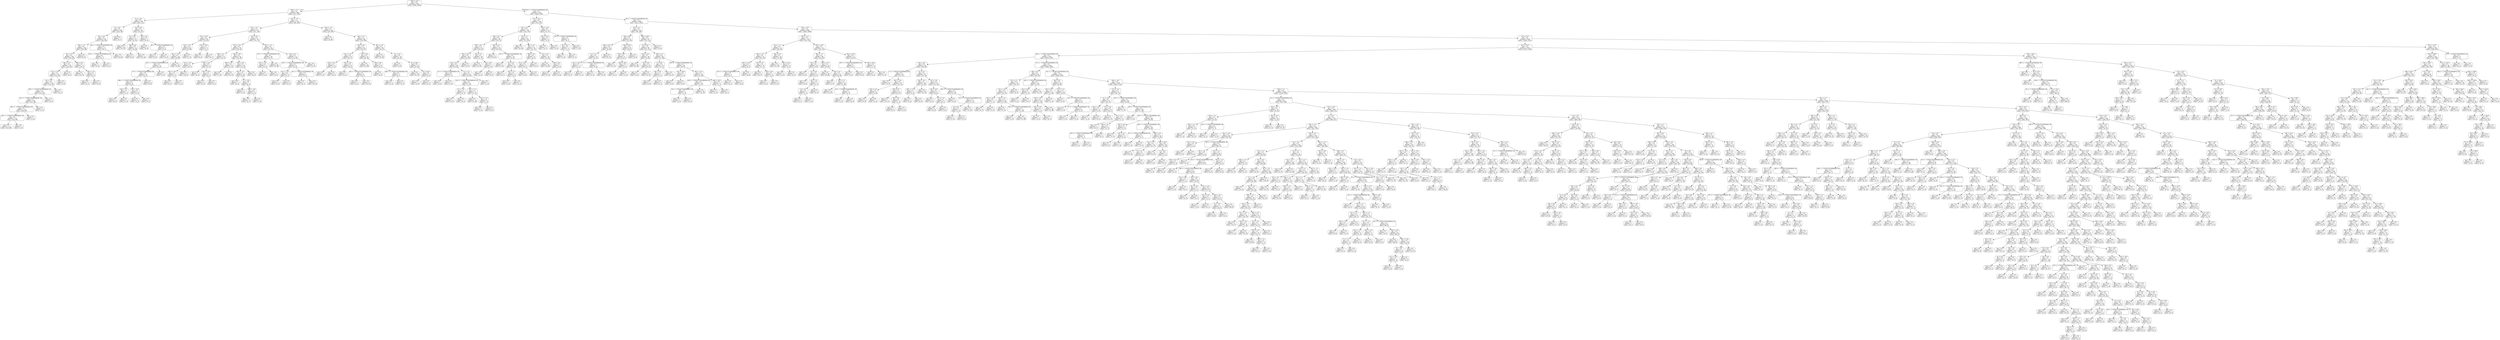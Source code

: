 digraph Tree {
node [shape=box, style="rounded", color="black", fontname=helvetica] ;
edge [fontname=helvetica] ;
0 [label="189 <= -4.6\ngini = 0.5\nsamples = 3677\nvalue = [2842, 2889]"] ;
1 [label="399 <= -5.3\ngini = 0.5\nsamples = 466\nvalue = [277, 487]"] ;
0 -> 1 [labeldistance=2.5, labelangle=45, headlabel="True"] ;
2 [label="21 <= -0.4\ngini = 0.5\nsamples = 196\nvalue = [181, 151]"] ;
1 -> 2 ;
3 [label="6 <= -0.2\ngini = 0.5\nsamples = 158\nvalue = [167, 96]"] ;
2 -> 3 ;
4 [label="64 <= -5.6\ngini = 0.5\nsamples = 155\nvalue = [167, 89]"] ;
3 -> 4 ;
5 [label="104 <= -5.7\ngini = 0.5\nsamples = 142\nvalue = [147, 88]"] ;
4 -> 5 ;
6 [label="18 <= -5.6\ngini = 0.5\nsamples = 138\nvalue = [147, 82]"] ;
5 -> 6 ;
7 [label="384 <= -0.7\ngini = 0.5\nsamples = 125\nvalue = [131, 81]"] ;
6 -> 7 ;
8 [label="372 <= -5.9\ngini = 0.5\nsamples = 122\nvalue = [131, 76]"] ;
7 -> 8 ;
9 [label="20 <= -2.9\ngini = 0.5\nsamples = 118\nvalue = [131, 70]"] ;
8 -> 9 ;
10 [label="340 <= -1.7014117331926443e+38\ngini = 0.4\nsamples = 117\nvalue = [131, 68]"] ;
9 -> 10 ;
11 [label="155 <= -1.7014117331926443e+38\ngini = 0.5\nsamples = 114\nvalue = [127, 68]"] ;
10 -> 11 ;
12 [label="383 <= -1.7014117331926443e+38\ngini = 0.5\nsamples = 113\nvalue = [126, 68]"] ;
11 -> 12 ;
13 [label="261 <= -1.7014117331926443e+38\ngini = 0.5\nsamples = 112\nvalue = [123, 68]"] ;
12 -> 13 ;
14 [label="gini = 0.5\nsamples = 111\nvalue = [122, 68]"] ;
13 -> 14 ;
15 [label="gini = 0.0\nsamples = 1\nvalue = [1, 0]"] ;
13 -> 15 ;
16 [label="gini = 0.0\nsamples = 1\nvalue = [3, 0]"] ;
12 -> 16 ;
17 [label="gini = 0.0\nsamples = 1\nvalue = [1, 0]"] ;
11 -> 17 ;
18 [label="gini = 0.0\nsamples = 3\nvalue = [4, 0]"] ;
10 -> 18 ;
19 [label="gini = 0.0\nsamples = 1\nvalue = [0, 2]"] ;
9 -> 19 ;
20 [label="gini = 0.0\nsamples = 4\nvalue = [0, 6]"] ;
8 -> 20 ;
21 [label="gini = 0.0\nsamples = 3\nvalue = [0, 5]"] ;
7 -> 21 ;
22 [label="382 <= 0.8\ngini = 0.1\nsamples = 13\nvalue = [16, 1]"] ;
6 -> 22 ;
23 [label="gini = 0.0\nsamples = 9\nvalue = [12, 0]"] ;
22 -> 23 ;
24 [label="382 <= 3.4\ngini = 0.3\nsamples = 4\nvalue = [4, 1]"] ;
22 -> 24 ;
25 [label="gini = 0.0\nsamples = 1\nvalue = [0, 1]"] ;
24 -> 25 ;
26 [label="gini = 0.0\nsamples = 3\nvalue = [4, 0]"] ;
24 -> 26 ;
27 [label="gini = 0.0\nsamples = 4\nvalue = [0, 6]"] ;
5 -> 27 ;
28 [label="84 <= -1.7014117331926443e+38\ngini = 0.1\nsamples = 13\nvalue = [20, 1]"] ;
4 -> 28 ;
29 [label="202 <= -1.7014117331926443e+38\ngini = 0.4\nsamples = 2\nvalue = [2, 1]"] ;
28 -> 29 ;
30 [label="gini = 0.0\nsamples = 1\nvalue = [2, 0]"] ;
29 -> 30 ;
31 [label="gini = 0.0\nsamples = 1\nvalue = [0, 1]"] ;
29 -> 31 ;
32 [label="gini = 0.0\nsamples = 11\nvalue = [18, 0]"] ;
28 -> 32 ;
33 [label="gini = 0.0\nsamples = 3\nvalue = [0, 7]"] ;
3 -> 33 ;
34 [label="233 <= 0.9\ngini = 0.3\nsamples = 38\nvalue = [14, 55]"] ;
2 -> 34 ;
35 [label="93 <= 0.5\ngini = 0.2\nsamples = 31\nvalue = [6, 51]"] ;
34 -> 35 ;
36 [label="gini = 0.0\nsamples = 20\nvalue = [0, 33]"] ;
35 -> 36 ;
37 [label="369 <= 0.6\ngini = 0.4\nsamples = 11\nvalue = [6, 18]"] ;
35 -> 37 ;
38 [label="gini = 0.0\nsamples = 4\nvalue = [6, 0]"] ;
37 -> 38 ;
39 [label="gini = 0.0\nsamples = 7\nvalue = [0, 18]"] ;
37 -> 39 ;
40 [label="94 <= 1.8\ngini = 0.4\nsamples = 7\nvalue = [8, 4]"] ;
34 -> 40 ;
41 [label="gini = 0.0\nsamples = 3\nvalue = [6, 0]"] ;
40 -> 41 ;
42 [label="87 <= -1.7014117331926443e+38\ngini = 0.4\nsamples = 4\nvalue = [2, 4]"] ;
40 -> 42 ;
43 [label="gini = 0.0\nsamples = 2\nvalue = [0, 4]"] ;
42 -> 43 ;
44 [label="gini = 0.0\nsamples = 2\nvalue = [2, 0]"] ;
42 -> 44 ;
45 [label="130 <= -3.4\ngini = 0.3\nsamples = 270\nvalue = [96, 336]"] ;
1 -> 45 ;
46 [label="161 <= -5.1\ngini = 0.4\nsamples = 127\nvalue = [67, 136]"] ;
45 -> 46 ;
47 [label="372 <= 14.4\ngini = 0.3\nsamples = 49\nvalue = [14, 61]"] ;
46 -> 47 ;
48 [label="130 <= -4.2\ngini = 0.2\nsamples = 45\nvalue = [9, 60]"] ;
47 -> 48 ;
49 [label="361 <= -5.9\ngini = 0.2\nsamples = 44\nvalue = [8, 60]"] ;
48 -> 49 ;
50 [label="167 <= -1.7014117331926443e+38\ngini = 0.5\nsamples = 17\nvalue = [8, 14]"] ;
49 -> 50 ;
51 [label="57 <= -1.7014117331926443e+38\ngini = 0.4\nsamples = 15\nvalue = [6, 14]"] ;
50 -> 51 ;
52 [label="298 <= -1.7014117331926443e+38\ngini = 0.5\nsamples = 9\nvalue = [6, 6]"] ;
51 -> 52 ;
53 [label="264 <= 1.1\ngini = 0.3\nsamples = 3\nvalue = [1, 5]"] ;
52 -> 53 ;
54 [label="gini = 0.0\nsamples = 2\nvalue = [0, 5]"] ;
53 -> 54 ;
55 [label="gini = 0.0\nsamples = 1\nvalue = [1, 0]"] ;
53 -> 55 ;
56 [label="197 <= 19.7\ngini = 0.3\nsamples = 6\nvalue = [5, 1]"] ;
52 -> 56 ;
57 [label="gini = 0.0\nsamples = 5\nvalue = [5, 0]"] ;
56 -> 57 ;
58 [label="gini = 0.0\nsamples = 1\nvalue = [0, 1]"] ;
56 -> 58 ;
59 [label="gini = 0.0\nsamples = 6\nvalue = [0, 8]"] ;
51 -> 59 ;
60 [label="gini = 0.0\nsamples = 2\nvalue = [2, 0]"] ;
50 -> 60 ;
61 [label="gini = 0.0\nsamples = 27\nvalue = [0, 46]"] ;
49 -> 61 ;
62 [label="gini = 0.0\nsamples = 1\nvalue = [1, 0]"] ;
48 -> 62 ;
63 [label="235 <= 21.3\ngini = 0.3\nsamples = 4\nvalue = [5, 1]"] ;
47 -> 63 ;
64 [label="gini = 0.0\nsamples = 3\nvalue = [5, 0]"] ;
63 -> 64 ;
65 [label="gini = 0.0\nsamples = 1\nvalue = [0, 1]"] ;
63 -> 65 ;
66 [label="29 <= -4.6\ngini = 0.5\nsamples = 78\nvalue = [53, 75]"] ;
46 -> 66 ;
67 [label="125 <= -4.9\ngini = 0.5\nsamples = 39\nvalue = [36, 25]"] ;
66 -> 67 ;
68 [label="306 <= 1.2\ngini = 0.3\nsamples = 15\nvalue = [23, 5]"] ;
67 -> 68 ;
69 [label="313 <= -5.0\ngini = 0.1\nsamples = 11\nvalue = [19, 1]"] ;
68 -> 69 ;
70 [label="383 <= -0.9\ngini = 0.5\nsamples = 2\nvalue = [1, 1]"] ;
69 -> 70 ;
71 [label="gini = 0.0\nsamples = 1\nvalue = [0, 1]"] ;
70 -> 71 ;
72 [label="gini = 0.0\nsamples = 1\nvalue = [1, 0]"] ;
70 -> 72 ;
73 [label="gini = 0.0\nsamples = 9\nvalue = [18, 0]"] ;
69 -> 73 ;
74 [label="328 <= 5.8\ngini = 0.5\nsamples = 4\nvalue = [4, 4]"] ;
68 -> 74 ;
75 [label="gini = 0.0\nsamples = 1\nvalue = [0, 3]"] ;
74 -> 75 ;
76 [label="324 <= 74.7\ngini = 0.3\nsamples = 3\nvalue = [4, 1]"] ;
74 -> 76 ;
77 [label="gini = 0.0\nsamples = 2\nvalue = [4, 0]"] ;
76 -> 77 ;
78 [label="gini = 0.0\nsamples = 1\nvalue = [0, 1]"] ;
76 -> 78 ;
79 [label="250 <= -4.8\ngini = 0.5\nsamples = 24\nvalue = [13, 20]"] ;
67 -> 79 ;
80 [label="395 <= -5.0\ngini = 0.1\nsamples = 10\nvalue = [1, 12]"] ;
79 -> 80 ;
81 [label="gini = 0.0\nsamples = 1\nvalue = [1, 0]"] ;
80 -> 81 ;
82 [label="gini = 0.0\nsamples = 9\nvalue = [0, 12]"] ;
80 -> 82 ;
83 [label="129 <= -4.7\ngini = 0.5\nsamples = 14\nvalue = [12, 8]"] ;
79 -> 83 ;
84 [label="303 <= -4.7\ngini = 0.5\nsamples = 10\nvalue = [6, 8]"] ;
83 -> 84 ;
85 [label="gini = 0.0\nsamples = 3\nvalue = [0, 5]"] ;
84 -> 85 ;
86 [label="71 <= -4.8\ngini = 0.4\nsamples = 7\nvalue = [6, 3]"] ;
84 -> 86 ;
87 [label="gini = 0.0\nsamples = 3\nvalue = [5, 0]"] ;
86 -> 87 ;
88 [label="189 <= -4.8\ngini = 0.4\nsamples = 4\nvalue = [1, 3]"] ;
86 -> 88 ;
89 [label="gini = 0.0\nsamples = 3\nvalue = [0, 3]"] ;
88 -> 89 ;
90 [label="gini = 0.0\nsamples = 1\nvalue = [1, 0]"] ;
88 -> 90 ;
91 [label="gini = 0.0\nsamples = 4\nvalue = [6, 0]"] ;
83 -> 91 ;
92 [label="293 <= -3.7\ngini = 0.4\nsamples = 39\nvalue = [17, 50]"] ;
66 -> 92 ;
93 [label="371 <= -1.7014117331926443e+38\ngini = 0.2\nsamples = 24\nvalue = [4, 31]"] ;
92 -> 93 ;
94 [label="241 <= -3.3\ngini = 0.5\nsamples = 5\nvalue = [4, 3]"] ;
93 -> 94 ;
95 [label="gini = 0.0\nsamples = 3\nvalue = [4, 0]"] ;
94 -> 95 ;
96 [label="gini = 0.0\nsamples = 2\nvalue = [0, 3]"] ;
94 -> 96 ;
97 [label="gini = 0.0\nsamples = 19\nvalue = [0, 28]"] ;
93 -> 97 ;
98 [label="154 <= 0.1\ngini = 0.5\nsamples = 15\nvalue = [13, 19]"] ;
92 -> 98 ;
99 [label="118 <= -1.7014117331926443e+38\ngini = 0.5\nsamples = 9\nvalue = [13, 8]"] ;
98 -> 99 ;
100 [label="331 <= -1.6\ngini = 0.4\nsamples = 4\nvalue = [3, 7]"] ;
99 -> 100 ;
101 [label="gini = 0.0\nsamples = 1\nvalue = [3, 0]"] ;
100 -> 101 ;
102 [label="gini = 0.0\nsamples = 3\nvalue = [0, 7]"] ;
100 -> 102 ;
103 [label="85 <= -1.7014117331926443e+38\ngini = 0.2\nsamples = 5\nvalue = [10, 1]"] ;
99 -> 103 ;
104 [label="gini = 0.0\nsamples = 1\nvalue = [0, 1]"] ;
103 -> 104 ;
105 [label="gini = 0.0\nsamples = 4\nvalue = [10, 0]"] ;
103 -> 105 ;
106 [label="gini = 0.0\nsamples = 6\nvalue = [0, 11]"] ;
98 -> 106 ;
107 [label="256 <= -1.0\ngini = 0.2\nsamples = 143\nvalue = [29, 200]"] ;
45 -> 107 ;
108 [label="gini = 0.0\nsamples = 57\nvalue = [0, 94]"] ;
107 -> 108 ;
109 [label="156 <= 1.2\ngini = 0.3\nsamples = 86\nvalue = [29, 106]"] ;
107 -> 109 ;
110 [label="178 <= -0.5\ngini = 0.5\nsamples = 41\nvalue = [23, 43]"] ;
109 -> 110 ;
111 [label="212 <= -1.6\ngini = 0.4\nsamples = 14\nvalue = [15, 7]"] ;
110 -> 111 ;
112 [label="220 <= -0.5\ngini = 0.3\nsamples = 4\nvalue = [1, 5]"] ;
111 -> 112 ;
113 [label="gini = 0.0\nsamples = 1\nvalue = [1, 0]"] ;
112 -> 113 ;
114 [label="gini = 0.0\nsamples = 3\nvalue = [0, 5]"] ;
112 -> 114 ;
115 [label="359 <= -0.9\ngini = 0.2\nsamples = 10\nvalue = [14, 2]"] ;
111 -> 115 ;
116 [label="gini = 0.0\nsamples = 1\nvalue = [0, 1]"] ;
115 -> 116 ;
117 [label="89 <= -1.7014117331926443e+38\ngini = 0.1\nsamples = 9\nvalue = [14, 1]"] ;
115 -> 117 ;
118 [label="gini = 0.0\nsamples = 1\nvalue = [0, 1]"] ;
117 -> 118 ;
119 [label="gini = 0.0\nsamples = 8\nvalue = [14, 0]"] ;
117 -> 119 ;
120 [label="371 <= 0.9\ngini = 0.3\nsamples = 27\nvalue = [8, 36]"] ;
110 -> 120 ;
121 [label="gini = 0.0\nsamples = 16\nvalue = [0, 29]"] ;
120 -> 121 ;
122 [label="256 <= 0.9\ngini = 0.5\nsamples = 11\nvalue = [8, 7]"] ;
120 -> 122 ;
123 [label="gini = 0.0\nsamples = 4\nvalue = [6, 0]"] ;
122 -> 123 ;
124 [label="380 <= -1.7014117331926443e+38\ngini = 0.3\nsamples = 7\nvalue = [2, 7]"] ;
122 -> 124 ;
125 [label="gini = 0.0\nsamples = 1\nvalue = [2, 0]"] ;
124 -> 125 ;
126 [label="gini = 0.0\nsamples = 6\nvalue = [0, 7]"] ;
124 -> 126 ;
127 [label="261 <= 1.9\ngini = 0.2\nsamples = 45\nvalue = [6, 63]"] ;
109 -> 127 ;
128 [label="gini = 0.0\nsamples = 29\nvalue = [0, 43]"] ;
127 -> 128 ;
129 [label="77 <= 7.8\ngini = 0.4\nsamples = 16\nvalue = [6, 20]"] ;
127 -> 129 ;
130 [label="gini = 0.0\nsamples = 3\nvalue = [4, 0]"] ;
129 -> 130 ;
131 [label="61 <= 46.1\ngini = 0.2\nsamples = 13\nvalue = [2, 20]"] ;
129 -> 131 ;
132 [label="gini = 0.0\nsamples = 10\nvalue = [0, 15]"] ;
131 -> 132 ;
133 [label="55 <= 49.7\ngini = 0.4\nsamples = 3\nvalue = [2, 5]"] ;
131 -> 133 ;
134 [label="gini = 0.0\nsamples = 1\nvalue = [2, 0]"] ;
133 -> 134 ;
135 [label="gini = 0.0\nsamples = 2\nvalue = [0, 5]"] ;
133 -> 135 ;
136 [label="293 <= -1.7014117331926443e+38\ngini = 0.5\nsamples = 3211\nvalue = [2565, 2402]"] ;
0 -> 136 [labeldistance=2.5, labelangle=-45, headlabel="False"] ;
137 [label="127 <= 15.2\ngini = 0.4\nsamples = 145\nvalue = [54, 178]"] ;
136 -> 137 ;
138 [label="217 <= 0.5\ngini = 0.3\nsamples = 134\nvalue = [43, 174]"] ;
137 -> 138 ;
139 [label="199 <= 0.2\ngini = 0.4\nsamples = 68\nvalue = [32, 73]"] ;
138 -> 139 ;
140 [label="109 <= -0.5\ngini = 0.3\nsamples = 52\nvalue = [14, 63]"] ;
139 -> 140 ;
141 [label="230 <= -0.4\ngini = 0.4\nsamples = 28\nvalue = [13, 26]"] ;
140 -> 141 ;
142 [label="96 <= -4.3\ngini = 0.4\nsamples = 26\nvalue = [9, 26]"] ;
141 -> 142 ;
143 [label="33 <= -1.7014117331926443e+38\ngini = 0.4\nsamples = 4\nvalue = [5, 2]"] ;
142 -> 143 ;
144 [label="gini = 0.0\nsamples = 1\nvalue = [0, 2]"] ;
143 -> 144 ;
145 [label="gini = 0.0\nsamples = 3\nvalue = [5, 0]"] ;
143 -> 145 ;
146 [label="8 <= -0.1\ngini = 0.2\nsamples = 22\nvalue = [4, 24]"] ;
142 -> 146 ;
147 [label="136 <= -1.7014117331926443e+38\ngini = 0.2\nsamples = 21\nvalue = [3, 24]"] ;
146 -> 147 ;
148 [label="13 <= -1.2\ngini = 0.5\nsamples = 4\nvalue = [2, 3]"] ;
147 -> 148 ;
149 [label="gini = 0.0\nsamples = 2\nvalue = [2, 0]"] ;
148 -> 149 ;
150 [label="gini = 0.0\nsamples = 2\nvalue = [0, 3]"] ;
148 -> 150 ;
151 [label="352 <= -1.5\ngini = 0.1\nsamples = 17\nvalue = [1, 21]"] ;
147 -> 151 ;
152 [label="gini = 0.0\nsamples = 11\nvalue = [0, 16]"] ;
151 -> 152 ;
153 [label="352 <= -1.5\ngini = 0.3\nsamples = 6\nvalue = [1, 5]"] ;
151 -> 153 ;
154 [label="gini = 0.0\nsamples = 1\nvalue = [1, 0]"] ;
153 -> 154 ;
155 [label="gini = 0.0\nsamples = 5\nvalue = [0, 5]"] ;
153 -> 155 ;
156 [label="gini = 0.0\nsamples = 1\nvalue = [1, 0]"] ;
146 -> 156 ;
157 [label="gini = 0.0\nsamples = 2\nvalue = [4, 0]"] ;
141 -> 157 ;
158 [label="125 <= 3.2\ngini = 0.1\nsamples = 24\nvalue = [1, 37]"] ;
140 -> 158 ;
159 [label="gini = 0.0\nsamples = 21\nvalue = [0, 35]"] ;
158 -> 159 ;
160 [label="66 <= 6.4\ngini = 0.4\nsamples = 3\nvalue = [1, 2]"] ;
158 -> 160 ;
161 [label="gini = 0.0\nsamples = 1\nvalue = [1, 0]"] ;
160 -> 161 ;
162 [label="gini = 0.0\nsamples = 2\nvalue = [0, 2]"] ;
160 -> 162 ;
163 [label="387 <= 0.3\ngini = 0.5\nsamples = 16\nvalue = [18, 10]"] ;
139 -> 163 ;
164 [label="gini = 0.0\nsamples = 6\nvalue = [13, 0]"] ;
163 -> 164 ;
165 [label="347 <= -1.7014117331926443e+38\ngini = 0.4\nsamples = 10\nvalue = [5, 10]"] ;
163 -> 165 ;
166 [label="gini = 0.0\nsamples = 1\nvalue = [2, 0]"] ;
165 -> 166 ;
167 [label="15 <= 0.5\ngini = 0.4\nsamples = 9\nvalue = [3, 10]"] ;
165 -> 167 ;
168 [label="gini = 0.0\nsamples = 5\nvalue = [0, 7]"] ;
167 -> 168 ;
169 [label="393 <= 5.7\ngini = 0.5\nsamples = 4\nvalue = [3, 3]"] ;
167 -> 169 ;
170 [label="gini = 0.0\nsamples = 2\nvalue = [3, 0]"] ;
169 -> 170 ;
171 [label="gini = 0.0\nsamples = 2\nvalue = [0, 3]"] ;
169 -> 171 ;
172 [label="69 <= 1.3\ngini = 0.2\nsamples = 66\nvalue = [11, 101]"] ;
138 -> 172 ;
173 [label="gini = 0.0\nsamples = 27\nvalue = [0, 44]"] ;
172 -> 173 ;
174 [label="366 <= 1.6\ngini = 0.3\nsamples = 39\nvalue = [11, 57]"] ;
172 -> 174 ;
175 [label="340 <= 1.6\ngini = 0.5\nsamples = 8\nvalue = [9, 5]"] ;
174 -> 175 ;
176 [label="41 <= 13.7\ngini = 0.2\nsamples = 5\nvalue = [9, 1]"] ;
175 -> 176 ;
177 [label="gini = 0.0\nsamples = 4\nvalue = [9, 0]"] ;
176 -> 177 ;
178 [label="gini = 0.0\nsamples = 1\nvalue = [0, 1]"] ;
176 -> 178 ;
179 [label="gini = 0.0\nsamples = 3\nvalue = [0, 4]"] ;
175 -> 179 ;
180 [label="273 <= 5.5\ngini = 0.1\nsamples = 31\nvalue = [2, 52]"] ;
174 -> 180 ;
181 [label="gini = 0.0\nsamples = 24\nvalue = [0, 44]"] ;
180 -> 181 ;
182 [label="206 <= 8.2\ngini = 0.3\nsamples = 7\nvalue = [2, 8]"] ;
180 -> 182 ;
183 [label="gini = 0.0\nsamples = 2\nvalue = [2, 0]"] ;
182 -> 183 ;
184 [label="gini = 0.0\nsamples = 5\nvalue = [0, 8]"] ;
182 -> 184 ;
185 [label="236 <= 15.2\ngini = 0.4\nsamples = 11\nvalue = [11, 4]"] ;
137 -> 185 ;
186 [label="345 <= 17.1\ngini = 0.5\nsamples = 5\nvalue = [3, 3]"] ;
185 -> 186 ;
187 [label="gini = 0.0\nsamples = 3\nvalue = [0, 3]"] ;
186 -> 187 ;
188 [label="gini = 0.0\nsamples = 2\nvalue = [3, 0]"] ;
186 -> 188 ;
189 [label="274 <= -1.7014117331926443e+38\ngini = 0.2\nsamples = 6\nvalue = [8, 1]"] ;
185 -> 189 ;
190 [label="36 <= 31.1\ngini = 0.5\nsamples = 2\nvalue = [1, 1]"] ;
189 -> 190 ;
191 [label="gini = 0.0\nsamples = 1\nvalue = [1, 0]"] ;
190 -> 191 ;
192 [label="gini = 0.0\nsamples = 1\nvalue = [0, 1]"] ;
190 -> 192 ;
193 [label="gini = 0.0\nsamples = 4\nvalue = [7, 0]"] ;
189 -> 193 ;
194 [label="49 <= -1.7014117331926443e+38\ngini = 0.5\nsamples = 3066\nvalue = [2511, 2224]"] ;
136 -> 194 ;
195 [label="40 <= -1.5\ngini = 0.4\nsamples = 119\nvalue = [46, 140]"] ;
194 -> 195 ;
196 [label="246 <= 0.9\ngini = 0.5\nsamples = 32\nvalue = [23, 29]"] ;
195 -> 196 ;
197 [label="146 <= -0.8\ngini = 0.4\nsamples = 22\nvalue = [9, 24]"] ;
196 -> 197 ;
198 [label="0 <= -2.3\ngini = 0.5\nsamples = 14\nvalue = [9, 11]"] ;
197 -> 198 ;
199 [label="321 <= -4.0\ngini = 0.3\nsamples = 7\nvalue = [7, 2]"] ;
198 -> 199 ;
200 [label="gini = 0.0\nsamples = 2\nvalue = [0, 2]"] ;
199 -> 200 ;
201 [label="gini = 0.0\nsamples = 5\nvalue = [7, 0]"] ;
199 -> 201 ;
202 [label="1 <= -1.7014117331926443e+38\ngini = 0.3\nsamples = 7\nvalue = [2, 9]"] ;
198 -> 202 ;
203 [label="gini = 0.0\nsamples = 2\nvalue = [2, 0]"] ;
202 -> 203 ;
204 [label="gini = 0.0\nsamples = 5\nvalue = [0, 9]"] ;
202 -> 204 ;
205 [label="gini = 0.0\nsamples = 8\nvalue = [0, 13]"] ;
197 -> 205 ;
206 [label="194 <= 41.9\ngini = 0.4\nsamples = 10\nvalue = [14, 5]"] ;
196 -> 206 ;
207 [label="259 <= 9.9\ngini = 0.1\nsamples = 8\nvalue = [14, 1]"] ;
206 -> 207 ;
208 [label="gini = 0.0\nsamples = 6\nvalue = [11, 0]"] ;
207 -> 208 ;
209 [label="385 <= 18.7\ngini = 0.4\nsamples = 2\nvalue = [3, 1]"] ;
207 -> 209 ;
210 [label="gini = 0.0\nsamples = 1\nvalue = [0, 1]"] ;
209 -> 210 ;
211 [label="gini = 0.0\nsamples = 1\nvalue = [3, 0]"] ;
209 -> 211 ;
212 [label="gini = 0.0\nsamples = 2\nvalue = [0, 4]"] ;
206 -> 212 ;
213 [label="186 <= 58.4\ngini = 0.3\nsamples = 87\nvalue = [23, 111]"] ;
195 -> 213 ;
214 [label="63 <= 0.8\ngini = 0.3\nsamples = 86\nvalue = [21, 111]"] ;
213 -> 214 ;
215 [label="110 <= -0.4\ngini = 0.1\nsamples = 46\nvalue = [4, 63]"] ;
214 -> 215 ;
216 [label="gini = 0.0\nsamples = 28\nvalue = [0, 40]"] ;
215 -> 216 ;
217 [label="38 <= -0.2\ngini = 0.3\nsamples = 18\nvalue = [4, 23]"] ;
215 -> 217 ;
218 [label="gini = 0.0\nsamples = 3\nvalue = [4, 0]"] ;
217 -> 218 ;
219 [label="gini = 0.0\nsamples = 15\nvalue = [0, 23]"] ;
217 -> 219 ;
220 [label="259 <= 1.5\ngini = 0.4\nsamples = 40\nvalue = [17, 48]"] ;
214 -> 220 ;
221 [label="5 <= 0.8\ngini = 0.5\nsamples = 12\nvalue = [13, 7]"] ;
220 -> 221 ;
222 [label="66 <= 0.4\ngini = 0.3\nsamples = 7\nvalue = [2, 7]"] ;
221 -> 222 ;
223 [label="gini = 0.0\nsamples = 2\nvalue = [2, 0]"] ;
222 -> 223 ;
224 [label="gini = 0.0\nsamples = 5\nvalue = [0, 7]"] ;
222 -> 224 ;
225 [label="gini = 0.0\nsamples = 5\nvalue = [11, 0]"] ;
221 -> 225 ;
226 [label="324 <= -1.7014117331926443e+38\ngini = 0.2\nsamples = 28\nvalue = [4, 41]"] ;
220 -> 226 ;
227 [label="312 <= 20.4\ngini = 0.5\nsamples = 3\nvalue = [2, 3]"] ;
226 -> 227 ;
228 [label="gini = 0.0\nsamples = 2\nvalue = [0, 3]"] ;
227 -> 228 ;
229 [label="gini = 0.0\nsamples = 1\nvalue = [2, 0]"] ;
227 -> 229 ;
230 [label="381 <= 15.3\ngini = 0.1\nsamples = 25\nvalue = [2, 38]"] ;
226 -> 230 ;
231 [label="218 <= -1.7014117331926443e+38\ngini = 0.1\nsamples = 23\nvalue = [1, 37]"] ;
230 -> 231 ;
232 [label="26 <= -1.7014117331926443e+38\ngini = 0.3\nsamples = 4\nvalue = [1, 4]"] ;
231 -> 232 ;
233 [label="gini = 0.0\nsamples = 1\nvalue = [1, 0]"] ;
232 -> 233 ;
234 [label="gini = 0.0\nsamples = 3\nvalue = [0, 4]"] ;
232 -> 234 ;
235 [label="gini = 0.0\nsamples = 19\nvalue = [0, 33]"] ;
231 -> 235 ;
236 [label="284 <= 29.7\ngini = 0.5\nsamples = 2\nvalue = [1, 1]"] ;
230 -> 236 ;
237 [label="gini = 0.0\nsamples = 1\nvalue = [1, 0]"] ;
236 -> 237 ;
238 [label="gini = 0.0\nsamples = 1\nvalue = [0, 1]"] ;
236 -> 238 ;
239 [label="gini = 0.0\nsamples = 1\nvalue = [2, 0]"] ;
213 -> 239 ;
240 [label="144 <= -4.8\ngini = 0.5\nsamples = 2947\nvalue = [2465, 2084]"] ;
194 -> 240 ;
241 [label="100 <= -1.6\ngini = 0.4\nsamples = 114\nvalue = [45, 133]"] ;
240 -> 241 ;
242 [label="44 <= -1.1\ngini = 0.5\nsamples = 37\nvalue = [26, 28]"] ;
241 -> 242 ;
243 [label="365 <= -3.9\ngini = 0.4\nsamples = 23\nvalue = [23, 10]"] ;
242 -> 243 ;
244 [label="267 <= -5.0\ngini = 0.5\nsamples = 9\nvalue = [6, 7]"] ;
243 -> 244 ;
245 [label="273 <= -1.7014117331926443e+38\ngini = 0.2\nsamples = 5\nvalue = [6, 1]"] ;
244 -> 245 ;
246 [label="gini = 0.0\nsamples = 1\nvalue = [0, 1]"] ;
245 -> 246 ;
247 [label="gini = 0.0\nsamples = 4\nvalue = [6, 0]"] ;
245 -> 247 ;
248 [label="gini = 0.0\nsamples = 4\nvalue = [0, 6]"] ;
244 -> 248 ;
249 [label="267 <= -0.7\ngini = 0.3\nsamples = 14\nvalue = [17, 3]"] ;
243 -> 249 ;
250 [label="gini = 0.0\nsamples = 9\nvalue = [15, 0]"] ;
249 -> 250 ;
251 [label="305 <= 0.9\ngini = 0.5\nsamples = 5\nvalue = [2, 3]"] ;
249 -> 251 ;
252 [label="gini = 0.0\nsamples = 3\nvalue = [0, 3]"] ;
251 -> 252 ;
253 [label="gini = 0.0\nsamples = 2\nvalue = [2, 0]"] ;
251 -> 253 ;
254 [label="365 <= 2.4\ngini = 0.2\nsamples = 14\nvalue = [3, 18]"] ;
242 -> 254 ;
255 [label="gini = 0.0\nsamples = 10\nvalue = [0, 16]"] ;
254 -> 255 ;
256 [label="342 <= 31.0\ngini = 0.5\nsamples = 4\nvalue = [3, 2]"] ;
254 -> 256 ;
257 [label="gini = 0.0\nsamples = 3\nvalue = [3, 0]"] ;
256 -> 257 ;
258 [label="gini = 0.0\nsamples = 1\nvalue = [0, 2]"] ;
256 -> 258 ;
259 [label="270 <= 13.8\ngini = 0.3\nsamples = 77\nvalue = [19, 105]"] ;
241 -> 259 ;
260 [label="395 <= -1.1\ngini = 0.2\nsamples = 66\nvalue = [9, 101]"] ;
259 -> 260 ;
261 [label="45 <= 0.1\ngini = 0.5\nsamples = 11\nvalue = [5, 9]"] ;
260 -> 261 ;
262 [label="gini = 0.0\nsamples = 5\nvalue = [0, 6]"] ;
261 -> 262 ;
263 [label="73 <= 0.9\ngini = 0.5\nsamples = 6\nvalue = [5, 3]"] ;
261 -> 263 ;
264 [label="gini = 0.0\nsamples = 2\nvalue = [4, 0]"] ;
263 -> 264 ;
265 [label="107 <= 3.1\ngini = 0.4\nsamples = 4\nvalue = [1, 3]"] ;
263 -> 265 ;
266 [label="9 <= 1.4\ngini = 0.5\nsamples = 2\nvalue = [1, 1]"] ;
265 -> 266 ;
267 [label="gini = 0.0\nsamples = 1\nvalue = [0, 1]"] ;
266 -> 267 ;
268 [label="gini = 0.0\nsamples = 1\nvalue = [1, 0]"] ;
266 -> 268 ;
269 [label="gini = 0.0\nsamples = 2\nvalue = [0, 2]"] ;
265 -> 269 ;
270 [label="265 <= -0.2\ngini = 0.1\nsamples = 55\nvalue = [4, 92]"] ;
260 -> 270 ;
271 [label="gini = 0.0\nsamples = 34\nvalue = [0, 66]"] ;
270 -> 271 ;
272 [label="236 <= 0.1\ngini = 0.2\nsamples = 21\nvalue = [4, 26]"] ;
270 -> 272 ;
273 [label="gini = 0.0\nsamples = 2\nvalue = [3, 0]"] ;
272 -> 273 ;
274 [label="165 <= 7.1\ngini = 0.1\nsamples = 19\nvalue = [1, 26]"] ;
272 -> 274 ;
275 [label="gini = 0.0\nsamples = 15\nvalue = [0, 22]"] ;
274 -> 275 ;
276 [label="56 <= -1.7014117331926443e+38\ngini = 0.3\nsamples = 4\nvalue = [1, 4]"] ;
274 -> 276 ;
277 [label="gini = 0.0\nsamples = 1\nvalue = [1, 0]"] ;
276 -> 277 ;
278 [label="gini = 0.0\nsamples = 3\nvalue = [0, 4]"] ;
276 -> 278 ;
279 [label="262 <= 33.8\ngini = 0.4\nsamples = 11\nvalue = [10, 4]"] ;
259 -> 279 ;
280 [label="297 <= -1.7014117331926443e+38\ngini = 0.2\nsamples = 7\nvalue = [9, 1]"] ;
279 -> 280 ;
281 [label="gini = 0.0\nsamples = 1\nvalue = [0, 1]"] ;
280 -> 281 ;
282 [label="gini = 0.0\nsamples = 6\nvalue = [9, 0]"] ;
280 -> 282 ;
283 [label="336 <= 47.0\ngini = 0.4\nsamples = 4\nvalue = [1, 3]"] ;
279 -> 283 ;
284 [label="gini = 0.0\nsamples = 3\nvalue = [0, 3]"] ;
283 -> 284 ;
285 [label="gini = 0.0\nsamples = 1\nvalue = [1, 0]"] ;
283 -> 285 ;
286 [label="337 <= 33.7\ngini = 0.5\nsamples = 2833\nvalue = [2420, 1951]"] ;
240 -> 286 ;
287 [label="253 <= 15.4\ngini = 0.5\nsamples = 2634\nvalue = [2312, 1766]"] ;
286 -> 287 ;
288 [label="369 <= -1.7014117331926443e+38\ngini = 0.5\nsamples = 2237\nvalue = [1875, 1583]"] ;
287 -> 288 ;
289 [label="40 <= -0.8\ngini = 0.4\nsamples = 74\nvalue = [29, 89]"] ;
288 -> 289 ;
290 [label="2 <= -1.7014117331926443e+38\ngini = 0.5\nsamples = 20\nvalue = [15, 17]"] ;
289 -> 290 ;
291 [label="gini = 0.0\nsamples = 4\nvalue = [0, 6]"] ;
290 -> 291 ;
292 [label="245 <= -4.4\ngini = 0.5\nsamples = 16\nvalue = [15, 11]"] ;
290 -> 292 ;
293 [label="158 <= 1.0\ngini = 0.2\nsamples = 6\nvalue = [1, 8]"] ;
292 -> 293 ;
294 [label="gini = 0.0\nsamples = 5\nvalue = [0, 8]"] ;
293 -> 294 ;
295 [label="gini = 0.0\nsamples = 1\nvalue = [1, 0]"] ;
293 -> 295 ;
296 [label="258 <= 0.7\ngini = 0.3\nsamples = 10\nvalue = [14, 3]"] ;
292 -> 296 ;
297 [label="gini = 0.0\nsamples = 7\nvalue = [13, 0]"] ;
296 -> 297 ;
298 [label="89 <= 6.5\ngini = 0.4\nsamples = 3\nvalue = [1, 3]"] ;
296 -> 298 ;
299 [label="gini = 0.0\nsamples = 2\nvalue = [0, 3]"] ;
298 -> 299 ;
300 [label="gini = 0.0\nsamples = 1\nvalue = [1, 0]"] ;
298 -> 300 ;
301 [label="32 <= 0.7\ngini = 0.3\nsamples = 54\nvalue = [14, 72]"] ;
289 -> 301 ;
302 [label="138 <= -0.7\ngini = 0.1\nsamples = 29\nvalue = [2, 43]"] ;
301 -> 302 ;
303 [label="282 <= -1.4\ngini = 0.3\nsamples = 7\nvalue = [2, 8]"] ;
302 -> 303 ;
304 [label="gini = 0.0\nsamples = 2\nvalue = [2, 0]"] ;
303 -> 304 ;
305 [label="gini = 0.0\nsamples = 5\nvalue = [0, 8]"] ;
303 -> 305 ;
306 [label="gini = 0.0\nsamples = 22\nvalue = [0, 35]"] ;
302 -> 306 ;
307 [label="327 <= 1.0\ngini = 0.4\nsamples = 25\nvalue = [12, 29]"] ;
301 -> 307 ;
308 [label="143 <= 0.8\ngini = 0.5\nsamples = 9\nvalue = [9, 6]"] ;
307 -> 308 ;
309 [label="gini = 0.0\nsamples = 3\nvalue = [0, 5]"] ;
308 -> 309 ;
310 [label="157 <= 7.4\ngini = 0.2\nsamples = 6\nvalue = [9, 1]"] ;
308 -> 310 ;
311 [label="gini = 0.0\nsamples = 5\nvalue = [9, 0]"] ;
310 -> 311 ;
312 [label="gini = 0.0\nsamples = 1\nvalue = [0, 1]"] ;
310 -> 312 ;
313 [label="195 <= -1.7014117331926443e+38\ngini = 0.2\nsamples = 16\nvalue = [3, 23]"] ;
307 -> 313 ;
314 [label="gini = 0.0\nsamples = 1\nvalue = [2, 0]"] ;
313 -> 314 ;
315 [label="101 <= -1.7014117331926443e+38\ngini = 0.1\nsamples = 15\nvalue = [1, 23]"] ;
313 -> 315 ;
316 [label="8 <= 6.3\ngini = 0.4\nsamples = 3\nvalue = [1, 2]"] ;
315 -> 316 ;
317 [label="gini = 0.0\nsamples = 1\nvalue = [1, 0]"] ;
316 -> 317 ;
318 [label="gini = 0.0\nsamples = 2\nvalue = [0, 2]"] ;
316 -> 318 ;
319 [label="gini = 0.0\nsamples = 12\nvalue = [0, 21]"] ;
315 -> 319 ;
320 [label="171 <= -1.7014117331926443e+38\ngini = 0.5\nsamples = 2163\nvalue = [1846, 1494]"] ;
288 -> 320 ;
321 [label="266 <= 4.5\ngini = 0.4\nsamples = 50\nvalue = [20, 59]"] ;
320 -> 321 ;
322 [label="213 <= 2.3\ngini = 0.5\nsamples = 29\nvalue = [19, 31]"] ;
321 -> 322 ;
323 [label="114 <= -1.6\ngini = 0.4\nsamples = 25\nvalue = [10, 31]"] ;
322 -> 323 ;
324 [label="207 <= -2.6\ngini = 0.4\nsamples = 7\nvalue = [7, 3]"] ;
323 -> 324 ;
325 [label="gini = 0.0\nsamples = 3\nvalue = [0, 3]"] ;
324 -> 325 ;
326 [label="gini = 0.0\nsamples = 4\nvalue = [7, 0]"] ;
324 -> 326 ;
327 [label="134 <= -1.2\ngini = 0.2\nsamples = 18\nvalue = [3, 28]"] ;
323 -> 327 ;
328 [label="gini = 0.0\nsamples = 1\nvalue = [1, 0]"] ;
327 -> 328 ;
329 [label="195 <= -1.7014117331926443e+38\ngini = 0.1\nsamples = 17\nvalue = [2, 28]"] ;
327 -> 329 ;
330 [label="gini = 0.0\nsamples = 1\nvalue = [2, 0]"] ;
329 -> 330 ;
331 [label="gini = 0.0\nsamples = 16\nvalue = [0, 28]"] ;
329 -> 331 ;
332 [label="gini = 0.0\nsamples = 4\nvalue = [9, 0]"] ;
322 -> 332 ;
333 [label="305 <= -1.7014117331926443e+38\ngini = 0.1\nsamples = 21\nvalue = [1, 28]"] ;
321 -> 333 ;
334 [label="143 <= 10.1\ngini = 0.5\nsamples = 2\nvalue = [1, 1]"] ;
333 -> 334 ;
335 [label="gini = 0.0\nsamples = 1\nvalue = [1, 0]"] ;
334 -> 335 ;
336 [label="gini = 0.0\nsamples = 1\nvalue = [0, 1]"] ;
334 -> 336 ;
337 [label="gini = 0.0\nsamples = 19\nvalue = [0, 27]"] ;
333 -> 337 ;
338 [label="131 <= -1.7014117331926443e+38\ngini = 0.5\nsamples = 2113\nvalue = [1826, 1435]"] ;
320 -> 338 ;
339 [label="88 <= 0.3\ngini = 0.2\nsamples = 43\nvalue = [8, 59]"] ;
338 -> 339 ;
340 [label="283 <= 3.0\ngini = 0.1\nsamples = 31\nvalue = [2, 50]"] ;
339 -> 340 ;
341 [label="339 <= -3.4\ngini = 0.0\nsamples = 30\nvalue = [1, 50]"] ;
340 -> 341 ;
342 [label="181 <= -0.9\ngini = 0.4\nsamples = 2\nvalue = [1, 2]"] ;
341 -> 342 ;
343 [label="gini = 0.0\nsamples = 1\nvalue = [1, 0]"] ;
342 -> 343 ;
344 [label="gini = 0.0\nsamples = 1\nvalue = [0, 2]"] ;
342 -> 344 ;
345 [label="gini = 0.0\nsamples = 28\nvalue = [0, 48]"] ;
341 -> 345 ;
346 [label="gini = 0.0\nsamples = 1\nvalue = [1, 0]"] ;
340 -> 346 ;
347 [label="231 <= 1.5\ngini = 0.5\nsamples = 12\nvalue = [6, 9]"] ;
339 -> 347 ;
348 [label="gini = 0.0\nsamples = 3\nvalue = [4, 0]"] ;
347 -> 348 ;
349 [label="101 <= -1.7014117331926443e+38\ngini = 0.3\nsamples = 9\nvalue = [2, 9]"] ;
347 -> 349 ;
350 [label="gini = 0.0\nsamples = 1\nvalue = [1, 0]"] ;
349 -> 350 ;
351 [label="57 <= -1.7014117331926443e+38\ngini = 0.2\nsamples = 8\nvalue = [1, 9]"] ;
349 -> 351 ;
352 [label="gini = 0.0\nsamples = 1\nvalue = [1, 0]"] ;
351 -> 352 ;
353 [label="gini = 0.0\nsamples = 7\nvalue = [0, 9]"] ;
351 -> 353 ;
354 [label="199 <= -4.9\ngini = 0.5\nsamples = 2070\nvalue = [1818, 1376]"] ;
338 -> 354 ;
355 [label="175 <= -3.2\ngini = 0.4\nsamples = 71\nvalue = [28, 77]"] ;
354 -> 355 ;
356 [label="71 <= -4.1\ngini = 0.5\nsamples = 21\nvalue = [19, 11]"] ;
355 -> 356 ;
357 [label="323 <= -4.5\ngini = 0.3\nsamples = 4\nvalue = [1, 4]"] ;
356 -> 357 ;
358 [label="gini = 0.0\nsamples = 1\nvalue = [1, 0]"] ;
357 -> 358 ;
359 [label="gini = 0.0\nsamples = 3\nvalue = [0, 4]"] ;
357 -> 359 ;
360 [label="31 <= -2.8\ngini = 0.4\nsamples = 17\nvalue = [18, 7]"] ;
356 -> 360 ;
361 [label="gini = 0.0\nsamples = 6\nvalue = [11, 0]"] ;
360 -> 361 ;
362 [label="74 <= -1.2\ngini = 0.5\nsamples = 11\nvalue = [7, 7]"] ;
360 -> 362 ;
363 [label="gini = 0.0\nsamples = 3\nvalue = [0, 5]"] ;
362 -> 363 ;
364 [label="285 <= 7.6\ngini = 0.3\nsamples = 8\nvalue = [7, 2]"] ;
362 -> 364 ;
365 [label="310 <= -1.7014117331926443e+38\ngini = 0.2\nsamples = 7\nvalue = [7, 1]"] ;
364 -> 365 ;
366 [label="gini = 0.0\nsamples = 1\nvalue = [0, 1]"] ;
365 -> 366 ;
367 [label="gini = 0.0\nsamples = 6\nvalue = [7, 0]"] ;
365 -> 367 ;
368 [label="gini = 0.0\nsamples = 1\nvalue = [0, 1]"] ;
364 -> 368 ;
369 [label="134 <= -1.7014117331926443e+38\ngini = 0.2\nsamples = 50\nvalue = [9, 66]"] ;
355 -> 369 ;
370 [label="gini = 0.0\nsamples = 1\nvalue = [2, 0]"] ;
369 -> 370 ;
371 [label="205 <= -1.7014117331926443e+38\ngini = 0.2\nsamples = 49\nvalue = [7, 66]"] ;
369 -> 371 ;
372 [label="gini = 0.0\nsamples = 1\nvalue = [1, 0]"] ;
371 -> 372 ;
373 [label="330 <= -1.7014117331926443e+38\ngini = 0.2\nsamples = 48\nvalue = [6, 66]"] ;
371 -> 373 ;
374 [label="378 <= -0.9\ngini = 0.5\nsamples = 4\nvalue = [2, 2]"] ;
373 -> 374 ;
375 [label="gini = 0.0\nsamples = 1\nvalue = [1, 0]"] ;
374 -> 375 ;
376 [label="333 <= 5.7\ngini = 0.4\nsamples = 3\nvalue = [1, 2]"] ;
374 -> 376 ;
377 [label="gini = 0.0\nsamples = 2\nvalue = [0, 2]"] ;
376 -> 377 ;
378 [label="gini = 0.0\nsamples = 1\nvalue = [1, 0]"] ;
376 -> 378 ;
379 [label="260 <= -1.7014117331926443e+38\ngini = 0.1\nsamples = 44\nvalue = [4, 64]"] ;
373 -> 379 ;
380 [label="81 <= -1.7014117331926443e+38\ngini = 0.5\nsamples = 2\nvalue = [1, 1]"] ;
379 -> 380 ;
381 [label="gini = 0.0\nsamples = 1\nvalue = [1, 0]"] ;
380 -> 381 ;
382 [label="gini = 0.0\nsamples = 1\nvalue = [0, 1]"] ;
380 -> 382 ;
383 [label="380 <= 0.4\ngini = 0.1\nsamples = 42\nvalue = [3, 63]"] ;
379 -> 383 ;
384 [label="112 <= -0.3\ngini = 0.2\nsamples = 12\nvalue = [2, 17]"] ;
383 -> 384 ;
385 [label="gini = 0.0\nsamples = 9\nvalue = [0, 16]"] ;
384 -> 385 ;
386 [label="72 <= 3.7\ngini = 0.4\nsamples = 3\nvalue = [2, 1]"] ;
384 -> 386 ;
387 [label="gini = 0.0\nsamples = 2\nvalue = [2, 0]"] ;
386 -> 387 ;
388 [label="gini = 0.0\nsamples = 1\nvalue = [0, 1]"] ;
386 -> 388 ;
389 [label="180 <= 10.3\ngini = 0.0\nsamples = 30\nvalue = [1, 46]"] ;
383 -> 389 ;
390 [label="gini = 0.0\nsamples = 25\nvalue = [0, 41]"] ;
389 -> 390 ;
391 [label="8 <= 10.7\ngini = 0.3\nsamples = 5\nvalue = [1, 5]"] ;
389 -> 391 ;
392 [label="gini = 0.0\nsamples = 1\nvalue = [1, 0]"] ;
391 -> 392 ;
393 [label="gini = 0.0\nsamples = 4\nvalue = [0, 5]"] ;
391 -> 393 ;
394 [label="264 <= 1.2\ngini = 0.5\nsamples = 1999\nvalue = [1790, 1299]"] ;
354 -> 394 ;
395 [label="25 <= -1.7014117331926443e+38\ngini = 0.5\nsamples = 971\nvalue = [937, 548]"] ;
394 -> 395 ;
396 [label="36 <= -0.5\ngini = 0.3\nsamples = 31\nvalue = [9, 35]"] ;
395 -> 396 ;
397 [label="378 <= -1.3\ngini = 0.5\nsamples = 15\nvalue = [8, 12]"] ;
396 -> 397 ;
398 [label="259 <= -3.3\ngini = 0.2\nsamples = 9\nvalue = [1, 11]"] ;
397 -> 398 ;
399 [label="gini = 0.0\nsamples = 1\nvalue = [1, 0]"] ;
398 -> 399 ;
400 [label="gini = 0.0\nsamples = 8\nvalue = [0, 11]"] ;
398 -> 400 ;
401 [label="102 <= -1.7014117331926443e+38\ngini = 0.2\nsamples = 6\nvalue = [7, 1]"] ;
397 -> 401 ;
402 [label="gini = 0.0\nsamples = 1\nvalue = [0, 1]"] ;
401 -> 402 ;
403 [label="gini = 0.0\nsamples = 5\nvalue = [7, 0]"] ;
401 -> 403 ;
404 [label="261 <= -0.6\ngini = 0.1\nsamples = 16\nvalue = [1, 23]"] ;
396 -> 404 ;
405 [label="gini = 0.0\nsamples = 1\nvalue = [1, 0]"] ;
404 -> 405 ;
406 [label="gini = 0.0\nsamples = 15\nvalue = [0, 23]"] ;
404 -> 406 ;
407 [label="237 <= -0.4\ngini = 0.5\nsamples = 940\nvalue = [928, 513]"] ;
395 -> 407 ;
408 [label="9 <= -0.7\ngini = 0.5\nsamples = 515\nvalue = [464, 331]"] ;
407 -> 408 ;
409 [label="285 <= -3.4\ngini = 0.5\nsamples = 424\nvalue = [417, 235]"] ;
408 -> 409 ;
410 [label="335 <= -4.8\ngini = 0.3\nsamples = 80\nvalue = [90, 19]"] ;
409 -> 410 ;
411 [label="274 <= -4.5\ngini = 0.4\nsamples = 7\nvalue = [2, 6]"] ;
410 -> 411 ;
412 [label="gini = 0.0\nsamples = 2\nvalue = [2, 0]"] ;
411 -> 412 ;
413 [label="gini = 0.0\nsamples = 5\nvalue = [0, 6]"] ;
411 -> 413 ;
414 [label="362 <= -1.7014117331926443e+38\ngini = 0.2\nsamples = 73\nvalue = [88, 13]"] ;
410 -> 414 ;
415 [label="58 <= -1.6\ngini = 0.5\nsamples = 5\nvalue = [3, 4]"] ;
414 -> 415 ;
416 [label="359 <= -4.2\ngini = 0.3\nsamples = 4\nvalue = [1, 4]"] ;
415 -> 416 ;
417 [label="gini = 0.0\nsamples = 1\nvalue = [1, 0]"] ;
416 -> 417 ;
418 [label="gini = 0.0\nsamples = 3\nvalue = [0, 4]"] ;
416 -> 418 ;
419 [label="gini = 0.0\nsamples = 1\nvalue = [2, 0]"] ;
415 -> 419 ;
420 [label="44 <= -3.3\ngini = 0.2\nsamples = 68\nvalue = [85, 9]"] ;
414 -> 420 ;
421 [label="58 <= -1.7014117331926443e+38\ngini = 0.1\nsamples = 61\nvalue = [79, 5]"] ;
420 -> 421 ;
422 [label="gini = 0.0\nsamples = 1\nvalue = [0, 1]"] ;
421 -> 422 ;
423 [label="186 <= -1.7014117331926443e+38\ngini = 0.1\nsamples = 60\nvalue = [79, 4]"] ;
421 -> 423 ;
424 [label="335 <= -4.0\ngini = 0.5\nsamples = 2\nvalue = [1, 1]"] ;
423 -> 424 ;
425 [label="gini = 0.0\nsamples = 1\nvalue = [1, 0]"] ;
424 -> 425 ;
426 [label="gini = 0.0\nsamples = 1\nvalue = [0, 1]"] ;
424 -> 426 ;
427 [label="49 <= -4.6\ngini = 0.1\nsamples = 58\nvalue = [78, 3]"] ;
423 -> 427 ;
428 [label="301 <= -4.4\ngini = 0.5\nsamples = 2\nvalue = [1, 1]"] ;
427 -> 428 ;
429 [label="gini = 0.0\nsamples = 1\nvalue = [1, 0]"] ;
428 -> 429 ;
430 [label="gini = 0.0\nsamples = 1\nvalue = [0, 1]"] ;
428 -> 430 ;
431 [label="314 <= -4.5\ngini = 0.0\nsamples = 56\nvalue = [77, 2]"] ;
427 -> 431 ;
432 [label="112 <= -4.4\ngini = 0.4\nsamples = 3\nvalue = [3, 1]"] ;
431 -> 432 ;
433 [label="gini = 0.0\nsamples = 2\nvalue = [3, 0]"] ;
432 -> 433 ;
434 [label="gini = 0.0\nsamples = 1\nvalue = [0, 1]"] ;
432 -> 434 ;
435 [label="146 <= -4.2\ngini = 0.0\nsamples = 53\nvalue = [74, 1]"] ;
431 -> 435 ;
436 [label="33 <= -4.1\ngini = 0.1\nsamples = 21\nvalue = [26, 1]"] ;
435 -> 436 ;
437 [label="gini = 0.0\nsamples = 20\nvalue = [26, 0]"] ;
436 -> 437 ;
438 [label="gini = 0.0\nsamples = 1\nvalue = [0, 1]"] ;
436 -> 438 ;
439 [label="gini = 0.0\nsamples = 32\nvalue = [48, 0]"] ;
435 -> 439 ;
440 [label="302 <= -3.2\ngini = 0.5\nsamples = 7\nvalue = [6, 4]"] ;
420 -> 440 ;
441 [label="gini = 0.0\nsamples = 3\nvalue = [0, 4]"] ;
440 -> 441 ;
442 [label="gini = 0.0\nsamples = 4\nvalue = [6, 0]"] ;
440 -> 442 ;
443 [label="256 <= -1.6\ngini = 0.5\nsamples = 344\nvalue = [327, 216]"] ;
409 -> 443 ;
444 [label="43 <= -1.8\ngini = 0.5\nsamples = 163\nvalue = [122, 148]"] ;
443 -> 444 ;
445 [label="171 <= -3.3\ngini = 0.5\nsamples = 90\nvalue = [90, 63]"] ;
444 -> 445 ;
446 [label="108 <= -3.3\ngini = 0.1\nsamples = 9\nvalue = [1, 17]"] ;
445 -> 446 ;
447 [label="gini = 0.0\nsamples = 8\nvalue = [0, 17]"] ;
446 -> 447 ;
448 [label="gini = 0.0\nsamples = 1\nvalue = [1, 0]"] ;
446 -> 448 ;
449 [label="92 <= -3.0\ngini = 0.4\nsamples = 81\nvalue = [89, 46]"] ;
445 -> 449 ;
450 [label="gini = 0.0\nsamples = 12\nvalue = [22, 0]"] ;
449 -> 450 ;
451 [label="85 <= -1.9\ngini = 0.5\nsamples = 69\nvalue = [67, 46]"] ;
449 -> 451 ;
452 [label="77 <= -2.8\ngini = 0.5\nsamples = 58\nvalue = [43, 46]"] ;
451 -> 452 ;
453 [label="gini = 0.0\nsamples = 7\nvalue = [0, 12]"] ;
452 -> 453 ;
454 [label="107 <= -2.0\ngini = 0.5\nsamples = 51\nvalue = [43, 34]"] ;
452 -> 454 ;
455 [label="299 <= -1.7\ngini = 0.4\nsamples = 43\nvalue = [43, 22]"] ;
454 -> 455 ;
456 [label="343 <= -2.4\ngini = 0.4\nsamples = 40\nvalue = [43, 17]"] ;
455 -> 456 ;
457 [label="211 <= -2.5\ngini = 0.5\nsamples = 18\nvalue = [12, 14]"] ;
456 -> 457 ;
458 [label="gini = 0.0\nsamples = 9\nvalue = [11, 0]"] ;
457 -> 458 ;
459 [label="124 <= -2.6\ngini = 0.1\nsamples = 9\nvalue = [1, 14]"] ;
457 -> 459 ;
460 [label="gini = 0.0\nsamples = 1\nvalue = [1, 0]"] ;
459 -> 460 ;
461 [label="gini = 0.0\nsamples = 8\nvalue = [0, 14]"] ;
459 -> 461 ;
462 [label="108 <= -2.0\ngini = 0.2\nsamples = 22\nvalue = [31, 3]"] ;
456 -> 462 ;
463 [label="22 <= -1.9\ngini = 0.1\nsamples = 21\nvalue = [31, 2]"] ;
462 -> 463 ;
464 [label="359 <= -1.9\ngini = 0.1\nsamples = 20\nvalue = [31, 1]"] ;
463 -> 464 ;
465 [label="gini = 0.0\nsamples = 16\nvalue = [28, 0]"] ;
464 -> 465 ;
466 [label="186 <= -2.1\ngini = 0.4\nsamples = 4\nvalue = [3, 1]"] ;
464 -> 466 ;
467 [label="gini = 0.0\nsamples = 1\nvalue = [0, 1]"] ;
466 -> 467 ;
468 [label="gini = 0.0\nsamples = 3\nvalue = [3, 0]"] ;
466 -> 468 ;
469 [label="gini = 0.0\nsamples = 1\nvalue = [0, 1]"] ;
463 -> 469 ;
470 [label="gini = 0.0\nsamples = 1\nvalue = [0, 1]"] ;
462 -> 470 ;
471 [label="gini = 0.0\nsamples = 3\nvalue = [0, 5]"] ;
455 -> 471 ;
472 [label="gini = 0.0\nsamples = 8\nvalue = [0, 12]"] ;
454 -> 472 ;
473 [label="gini = 0.0\nsamples = 11\nvalue = [24, 0]"] ;
451 -> 473 ;
474 [label="45 <= -1.7\ngini = 0.4\nsamples = 73\nvalue = [32, 85]"] ;
444 -> 474 ;
475 [label="131 <= -2.1\ngini = 0.1\nsamples = 28\nvalue = [2, 46]"] ;
474 -> 475 ;
476 [label="gini = 0.0\nsamples = 1\nvalue = [2, 0]"] ;
475 -> 476 ;
477 [label="gini = 0.0\nsamples = 27\nvalue = [0, 46]"] ;
475 -> 477 ;
478 [label="14 <= -1.3\ngini = 0.5\nsamples = 45\nvalue = [30, 39]"] ;
474 -> 478 ;
479 [label="173 <= -1.7\ngini = 0.5\nsamples = 25\nvalue = [28, 16]"] ;
478 -> 479 ;
480 [label="94 <= -1.6\ngini = 0.1\nsamples = 13\nvalue = [21, 1]"] ;
479 -> 480 ;
481 [label="gini = 0.0\nsamples = 12\nvalue = [21, 0]"] ;
480 -> 481 ;
482 [label="gini = 0.0\nsamples = 1\nvalue = [0, 1]"] ;
480 -> 482 ;
483 [label="366 <= -1.4\ngini = 0.4\nsamples = 12\nvalue = [7, 15]"] ;
479 -> 483 ;
484 [label="284 <= -1.5\ngini = 0.2\nsamples = 9\nvalue = [2, 15]"] ;
483 -> 484 ;
485 [label="gini = 0.0\nsamples = 8\nvalue = [0, 15]"] ;
484 -> 485 ;
486 [label="gini = 0.0\nsamples = 1\nvalue = [2, 0]"] ;
484 -> 486 ;
487 [label="gini = 0.0\nsamples = 3\nvalue = [5, 0]"] ;
483 -> 487 ;
488 [label="387 <= -1.1\ngini = 0.1\nsamples = 20\nvalue = [2, 23]"] ;
478 -> 488 ;
489 [label="40 <= -1.3\ngini = 0.1\nsamples = 19\nvalue = [1, 23]"] ;
488 -> 489 ;
490 [label="190 <= -1.3\ngini = 0.5\nsamples = 2\nvalue = [1, 1]"] ;
489 -> 490 ;
491 [label="gini = 0.0\nsamples = 1\nvalue = [0, 1]"] ;
490 -> 491 ;
492 [label="gini = 0.0\nsamples = 1\nvalue = [1, 0]"] ;
490 -> 492 ;
493 [label="gini = 0.0\nsamples = 17\nvalue = [0, 22]"] ;
489 -> 493 ;
494 [label="gini = 0.0\nsamples = 1\nvalue = [1, 0]"] ;
488 -> 494 ;
495 [label="291 <= -1.9\ngini = 0.4\nsamples = 181\nvalue = [205, 68]"] ;
443 -> 495 ;
496 [label="301 <= -0.8\ngini = 0.2\nsamples = 9\nvalue = [1, 11]"] ;
495 -> 496 ;
497 [label="gini = 0.0\nsamples = 8\nvalue = [0, 11]"] ;
496 -> 497 ;
498 [label="gini = 0.0\nsamples = 1\nvalue = [1, 0]"] ;
496 -> 498 ;
499 [label="399 <= -0.7\ngini = 0.3\nsamples = 172\nvalue = [204, 57]"] ;
495 -> 499 ;
500 [label="109 <= -1.9\ngini = 0.3\nsamples = 144\nvalue = [181, 36]"] ;
499 -> 500 ;
501 [label="161 <= -0.9\ngini = 0.2\nsamples = 5\nvalue = [1, 6]"] ;
500 -> 501 ;
502 [label="gini = 0.0\nsamples = 4\nvalue = [0, 6]"] ;
501 -> 502 ;
503 [label="gini = 0.0\nsamples = 1\nvalue = [1, 0]"] ;
501 -> 503 ;
504 [label="342 <= -3.3\ngini = 0.2\nsamples = 139\nvalue = [180, 30]"] ;
500 -> 504 ;
505 [label="285 <= -0.8\ngini = 0.4\nsamples = 5\nvalue = [3, 7]"] ;
504 -> 505 ;
506 [label="gini = 0.0\nsamples = 4\nvalue = [0, 7]"] ;
505 -> 506 ;
507 [label="gini = 0.0\nsamples = 1\nvalue = [3, 0]"] ;
505 -> 507 ;
508 [label="97 <= -1.7014117331926443e+38\ngini = 0.2\nsamples = 134\nvalue = [177, 23]"] ;
504 -> 508 ;
509 [label="gini = 0.0\nsamples = 2\nvalue = [0, 4]"] ;
508 -> 509 ;
510 [label="180 <= -0.4\ngini = 0.2\nsamples = 132\nvalue = [177, 19]"] ;
508 -> 510 ;
511 [label="113 <= -1.7014117331926443e+38\ngini = 0.2\nsamples = 127\nvalue = [174, 16]"] ;
510 -> 511 ;
512 [label="gini = 0.0\nsamples = 2\nvalue = [0, 2]"] ;
511 -> 512 ;
513 [label="223 <= -1.3\ngini = 0.1\nsamples = 125\nvalue = [174, 14]"] ;
511 -> 513 ;
514 [label="237 <= -1.7\ngini = 0.0\nsamples = 51\nvalue = [81, 1]"] ;
513 -> 514 ;
515 [label="160 <= -1.6\ngini = 0.2\nsamples = 4\nvalue = [6, 1]"] ;
514 -> 515 ;
516 [label="gini = 0.0\nsamples = 3\nvalue = [6, 0]"] ;
515 -> 516 ;
517 [label="gini = 0.0\nsamples = 1\nvalue = [0, 1]"] ;
515 -> 517 ;
518 [label="gini = 0.0\nsamples = 47\nvalue = [75, 0]"] ;
514 -> 518 ;
519 [label="209 <= -1.3\ngini = 0.2\nsamples = 74\nvalue = [93, 13]"] ;
513 -> 519 ;
520 [label="121 <= -1.2\ngini = 0.5\nsamples = 11\nvalue = [7, 7]"] ;
519 -> 520 ;
521 [label="252 <= -1.3\ngini = 0.2\nsamples = 6\nvalue = [1, 6]"] ;
520 -> 521 ;
522 [label="0 <= -1.3\ngini = 0.5\nsamples = 2\nvalue = [1, 1]"] ;
521 -> 522 ;
523 [label="gini = 0.0\nsamples = 1\nvalue = [0, 1]"] ;
522 -> 523 ;
524 [label="gini = 0.0\nsamples = 1\nvalue = [1, 0]"] ;
522 -> 524 ;
525 [label="gini = 0.0\nsamples = 4\nvalue = [0, 5]"] ;
521 -> 525 ;
526 [label="232 <= -1.0\ngini = 0.2\nsamples = 5\nvalue = [6, 1]"] ;
520 -> 526 ;
527 [label="gini = 0.0\nsamples = 4\nvalue = [6, 0]"] ;
526 -> 527 ;
528 [label="gini = 0.0\nsamples = 1\nvalue = [0, 1]"] ;
526 -> 528 ;
529 [label="341 <= -1.7014117331926443e+38\ngini = 0.1\nsamples = 63\nvalue = [86, 6]"] ;
519 -> 529 ;
530 [label="gini = 0.0\nsamples = 1\nvalue = [0, 2]"] ;
529 -> 530 ;
531 [label="334 <= -0.8\ngini = 0.1\nsamples = 62\nvalue = [86, 4]"] ;
529 -> 531 ;
532 [label="gini = 0.0\nsamples = 46\nvalue = [68, 0]"] ;
531 -> 532 ;
533 [label="381 <= -0.8\ngini = 0.3\nsamples = 16\nvalue = [18, 4]"] ;
531 -> 533 ;
534 [label="31 <= -0.8\ngini = 0.5\nsamples = 8\nvalue = [5, 4]"] ;
533 -> 534 ;
535 [label="127 <= -0.6\ngini = 0.3\nsamples = 5\nvalue = [1, 4]"] ;
534 -> 535 ;
536 [label="gini = 0.0\nsamples = 4\nvalue = [0, 4]"] ;
535 -> 536 ;
537 [label="gini = 0.0\nsamples = 1\nvalue = [1, 0]"] ;
535 -> 537 ;
538 [label="gini = 0.0\nsamples = 3\nvalue = [4, 0]"] ;
534 -> 538 ;
539 [label="gini = 0.0\nsamples = 8\nvalue = [13, 0]"] ;
533 -> 539 ;
540 [label="248 <= -0.9\ngini = 0.5\nsamples = 5\nvalue = [3, 3]"] ;
510 -> 540 ;
541 [label="gini = 0.0\nsamples = 3\nvalue = [0, 3]"] ;
540 -> 541 ;
542 [label="gini = 0.0\nsamples = 2\nvalue = [3, 0]"] ;
540 -> 542 ;
543 [label="30 <= -0.8\ngini = 0.5\nsamples = 28\nvalue = [23, 21]"] ;
499 -> 543 ;
544 [label="257 <= -1.2\ngini = 0.3\nsamples = 16\nvalue = [19, 4]"] ;
543 -> 544 ;
545 [label="28 <= -1.4\ngini = 0.4\nsamples = 6\nvalue = [2, 4]"] ;
544 -> 545 ;
546 [label="gini = 0.0\nsamples = 2\nvalue = [2, 0]"] ;
545 -> 546 ;
547 [label="gini = 0.0\nsamples = 4\nvalue = [0, 4]"] ;
545 -> 547 ;
548 [label="gini = 0.0\nsamples = 10\nvalue = [17, 0]"] ;
544 -> 548 ;
549 [label="191 <= -0.6\ngini = 0.3\nsamples = 12\nvalue = [4, 17]"] ;
543 -> 549 ;
550 [label="gini = 0.0\nsamples = 10\nvalue = [0, 17]"] ;
549 -> 550 ;
551 [label="gini = 0.0\nsamples = 2\nvalue = [4, 0]"] ;
549 -> 551 ;
552 [label="193 <= -0.6\ngini = 0.4\nsamples = 91\nvalue = [47, 96]"] ;
408 -> 552 ;
553 [label="114 <= -0.3\ngini = 0.5\nsamples = 33\nvalue = [30, 21]"] ;
552 -> 553 ;
554 [label="284 <= -1.0\ngini = 0.4\nsamples = 29\nvalue = [30, 14]"] ;
553 -> 554 ;
555 [label="267 <= -1.0\ngini = 0.4\nsamples = 9\nvalue = [3, 8]"] ;
554 -> 555 ;
556 [label="205 <= -1.4\ngini = 0.4\nsamples = 4\nvalue = [3, 1]"] ;
555 -> 556 ;
557 [label="gini = 0.0\nsamples = 1\nvalue = [0, 1]"] ;
556 -> 557 ;
558 [label="gini = 0.0\nsamples = 3\nvalue = [3, 0]"] ;
556 -> 558 ;
559 [label="gini = 0.0\nsamples = 5\nvalue = [0, 7]"] ;
555 -> 559 ;
560 [label="213 <= -0.6\ngini = 0.3\nsamples = 20\nvalue = [27, 6]"] ;
554 -> 560 ;
561 [label="192 <= -0.0\ngini = 0.2\nsamples = 17\nvalue = [26, 3]"] ;
560 -> 561 ;
562 [label="78 <= -1.6\ngini = 0.1\nsamples = 16\nvalue = [26, 2]"] ;
561 -> 562 ;
563 [label="gini = 0.0\nsamples = 1\nvalue = [0, 1]"] ;
562 -> 563 ;
564 [label="117 <= -1.4\ngini = 0.1\nsamples = 15\nvalue = [26, 1]"] ;
562 -> 564 ;
565 [label="gini = 0.0\nsamples = 1\nvalue = [0, 1]"] ;
564 -> 565 ;
566 [label="gini = 0.0\nsamples = 14\nvalue = [26, 0]"] ;
564 -> 566 ;
567 [label="gini = 0.0\nsamples = 1\nvalue = [0, 1]"] ;
561 -> 567 ;
568 [label="397 <= -0.5\ngini = 0.4\nsamples = 3\nvalue = [1, 3]"] ;
560 -> 568 ;
569 [label="gini = 0.0\nsamples = 2\nvalue = [0, 3]"] ;
568 -> 569 ;
570 [label="gini = 0.0\nsamples = 1\nvalue = [1, 0]"] ;
568 -> 570 ;
571 [label="gini = 0.0\nsamples = 4\nvalue = [0, 7]"] ;
553 -> 571 ;
572 [label="213 <= -0.1\ngini = 0.3\nsamples = 58\nvalue = [17, 75]"] ;
552 -> 572 ;
573 [label="99 <= -0.5\ngini = 0.2\nsamples = 50\nvalue = [11, 72]"] ;
572 -> 573 ;
574 [label="202 <= -0.9\ngini = 0.0\nsamples = 28\nvalue = [1, 45]"] ;
573 -> 574 ;
575 [label="43 <= -1.1\ngini = 0.5\nsamples = 2\nvalue = [1, 1]"] ;
574 -> 575 ;
576 [label="gini = 0.0\nsamples = 1\nvalue = [0, 1]"] ;
575 -> 576 ;
577 [label="gini = 0.0\nsamples = 1\nvalue = [1, 0]"] ;
575 -> 577 ;
578 [label="gini = 0.0\nsamples = 26\nvalue = [0, 44]"] ;
574 -> 578 ;
579 [label="220 <= -0.4\ngini = 0.4\nsamples = 22\nvalue = [10, 27]"] ;
573 -> 579 ;
580 [label="269 <= -0.5\ngini = 0.4\nsamples = 7\nvalue = [8, 3]"] ;
579 -> 580 ;
581 [label="gini = 0.0\nsamples = 3\nvalue = [0, 3]"] ;
580 -> 581 ;
582 [label="gini = 0.0\nsamples = 4\nvalue = [8, 0]"] ;
580 -> 582 ;
583 [label="60 <= -0.3\ngini = 0.1\nsamples = 15\nvalue = [2, 24]"] ;
579 -> 583 ;
584 [label="146 <= -0.4\ngini = 0.4\nsamples = 3\nvalue = [2, 1]"] ;
583 -> 584 ;
585 [label="gini = 0.0\nsamples = 2\nvalue = [2, 0]"] ;
584 -> 585 ;
586 [label="gini = 0.0\nsamples = 1\nvalue = [0, 1]"] ;
584 -> 586 ;
587 [label="gini = 0.0\nsamples = 12\nvalue = [0, 23]"] ;
583 -> 587 ;
588 [label="369 <= 1.9\ngini = 0.4\nsamples = 8\nvalue = [6, 3]"] ;
572 -> 588 ;
589 [label="67 <= -1.7014117331926443e+38\ngini = 0.2\nsamples = 6\nvalue = [6, 1]"] ;
588 -> 589 ;
590 [label="gini = 0.0\nsamples = 1\nvalue = [0, 1]"] ;
589 -> 590 ;
591 [label="gini = 0.0\nsamples = 5\nvalue = [6, 0]"] ;
589 -> 591 ;
592 [label="gini = 0.0\nsamples = 2\nvalue = [0, 2]"] ;
588 -> 592 ;
593 [label="33 <= -0.2\ngini = 0.4\nsamples = 425\nvalue = [464, 182]"] ;
407 -> 593 ;
594 [label="218 <= -0.1\ngini = 0.5\nsamples = 92\nvalue = [76, 60]"] ;
593 -> 594 ;
595 [label="309 <= -0.4\ngini = 0.4\nsamples = 49\nvalue = [55, 19]"] ;
594 -> 595 ;
596 [label="gini = 0.0\nsamples = 16\nvalue = [26, 0]"] ;
595 -> 596 ;
597 [label="370 <= -0.3\ngini = 0.5\nsamples = 33\nvalue = [29, 19]"] ;
595 -> 597 ;
598 [label="275 <= -0.3\ngini = 0.4\nsamples = 15\nvalue = [5, 16]"] ;
597 -> 598 ;
599 [label="74 <= -0.3\ngini = 0.1\nsamples = 11\nvalue = [1, 14]"] ;
598 -> 599 ;
600 [label="gini = 0.0\nsamples = 8\nvalue = [0, 11]"] ;
599 -> 600 ;
601 [label="309 <= -0.3\ngini = 0.4\nsamples = 3\nvalue = [1, 3]"] ;
599 -> 601 ;
602 [label="gini = 0.0\nsamples = 1\nvalue = [1, 0]"] ;
601 -> 602 ;
603 [label="gini = 0.0\nsamples = 2\nvalue = [0, 3]"] ;
601 -> 603 ;
604 [label="5 <= -0.2\ngini = 0.4\nsamples = 4\nvalue = [4, 2]"] ;
598 -> 604 ;
605 [label="gini = 0.0\nsamples = 2\nvalue = [0, 2]"] ;
604 -> 605 ;
606 [label="gini = 0.0\nsamples = 2\nvalue = [4, 0]"] ;
604 -> 606 ;
607 [label="122 <= -0.1\ngini = 0.2\nsamples = 18\nvalue = [24, 3]"] ;
597 -> 607 ;
608 [label="gini = 0.0\nsamples = 15\nvalue = [23, 0]"] ;
607 -> 608 ;
609 [label="343 <= 0.1\ngini = 0.4\nsamples = 3\nvalue = [1, 3]"] ;
607 -> 609 ;
610 [label="gini = 0.0\nsamples = 2\nvalue = [0, 3]"] ;
609 -> 610 ;
611 [label="gini = 0.0\nsamples = 1\nvalue = [1, 0]"] ;
609 -> 611 ;
612 [label="341 <= 0.5\ngini = 0.4\nsamples = 43\nvalue = [21, 41]"] ;
594 -> 612 ;
613 [label="204 <= -0.1\ngini = 0.3\nsamples = 33\nvalue = [8, 37]"] ;
612 -> 613 ;
614 [label="297 <= -0.0\ngini = 0.5\nsamples = 12\nvalue = [7, 10]"] ;
613 -> 614 ;
615 [label="gini = 0.0\nsamples = 6\nvalue = [0, 8]"] ;
614 -> 615 ;
616 [label="275 <= 0.9\ngini = 0.3\nsamples = 6\nvalue = [7, 2]"] ;
614 -> 616 ;
617 [label="gini = 0.0\nsamples = 5\nvalue = [7, 0]"] ;
616 -> 617 ;
618 [label="gini = 0.0\nsamples = 1\nvalue = [0, 2]"] ;
616 -> 618 ;
619 [label="126 <= 0.6\ngini = 0.1\nsamples = 21\nvalue = [1, 27]"] ;
613 -> 619 ;
620 [label="gini = 0.0\nsamples = 20\nvalue = [0, 27]"] ;
619 -> 620 ;
621 [label="gini = 0.0\nsamples = 1\nvalue = [1, 0]"] ;
619 -> 621 ;
622 [label="329 <= 0.6\ngini = 0.4\nsamples = 10\nvalue = [13, 4]"] ;
612 -> 622 ;
623 [label="236 <= 0.4\ngini = 0.3\nsamples = 4\nvalue = [1, 4]"] ;
622 -> 623 ;
624 [label="gini = 0.0\nsamples = 1\nvalue = [1, 0]"] ;
623 -> 624 ;
625 [label="gini = 0.0\nsamples = 3\nvalue = [0, 4]"] ;
623 -> 625 ;
626 [label="gini = 0.0\nsamples = 6\nvalue = [12, 0]"] ;
622 -> 626 ;
627 [label="301 <= 1.3\ngini = 0.4\nsamples = 333\nvalue = [388, 122]"] ;
593 -> 627 ;
628 [label="48 <= -0.4\ngini = 0.3\nsamples = 314\nvalue = [379, 103]"] ;
627 -> 628 ;
629 [label="258 <= -0.0\ngini = 0.4\nsamples = 11\nvalue = [5, 10]"] ;
628 -> 629 ;
630 [label="gini = 0.0\nsamples = 2\nvalue = [3, 0]"] ;
629 -> 630 ;
631 [label="55 <= 0.4\ngini = 0.3\nsamples = 9\nvalue = [2, 10]"] ;
629 -> 631 ;
632 [label="122 <= -0.0\ngini = 0.4\nsamples = 3\nvalue = [2, 1]"] ;
631 -> 632 ;
633 [label="gini = 0.0\nsamples = 2\nvalue = [2, 0]"] ;
632 -> 633 ;
634 [label="gini = 0.0\nsamples = 1\nvalue = [0, 1]"] ;
632 -> 634 ;
635 [label="gini = 0.0\nsamples = 6\nvalue = [0, 9]"] ;
631 -> 635 ;
636 [label="255 <= 0.5\ngini = 0.3\nsamples = 303\nvalue = [374, 93]"] ;
628 -> 636 ;
637 [label="82 <= -0.3\ngini = 0.2\nsamples = 144\nvalue = [195, 23]"] ;
636 -> 637 ;
638 [label="33 <= 0.2\ngini = 0.5\nsamples = 6\nvalue = [3, 5]"] ;
637 -> 638 ;
639 [label="gini = 0.0\nsamples = 4\nvalue = [0, 5]"] ;
638 -> 639 ;
640 [label="gini = 0.0\nsamples = 2\nvalue = [3, 0]"] ;
638 -> 640 ;
641 [label="60 <= 2.6\ngini = 0.2\nsamples = 138\nvalue = [192, 18]"] ;
637 -> 641 ;
642 [label="269 <= 0.0\ngini = 0.1\nsamples = 136\nvalue = [192, 16]"] ;
641 -> 642 ;
643 [label="181 <= 0.2\ngini = 0.3\nsamples = 39\nvalue = [50, 11]"] ;
642 -> 643 ;
644 [label="361 <= 0.2\ngini = 0.2\nsamples = 31\nvalue = [44, 4]"] ;
643 -> 644 ;
645 [label="17 <= 0.8\ngini = 0.1\nsamples = 28\nvalue = [43, 2]"] ;
644 -> 645 ;
646 [label="191 <= 0.0\ngini = 0.0\nsamples = 27\nvalue = [43, 1]"] ;
645 -> 646 ;
647 [label="gini = 0.0\nsamples = 24\nvalue = [39, 0]"] ;
646 -> 647 ;
648 [label="399 <= -0.2\ngini = 0.3\nsamples = 3\nvalue = [4, 1]"] ;
646 -> 648 ;
649 [label="gini = 0.0\nsamples = 1\nvalue = [0, 1]"] ;
648 -> 649 ;
650 [label="gini = 0.0\nsamples = 2\nvalue = [4, 0]"] ;
648 -> 650 ;
651 [label="gini = 0.0\nsamples = 1\nvalue = [0, 1]"] ;
645 -> 651 ;
652 [label="68 <= 0.0\ngini = 0.4\nsamples = 3\nvalue = [1, 2]"] ;
644 -> 652 ;
653 [label="gini = 0.0\nsamples = 2\nvalue = [0, 2]"] ;
652 -> 653 ;
654 [label="gini = 0.0\nsamples = 1\nvalue = [1, 0]"] ;
652 -> 654 ;
655 [label="40 <= 0.2\ngini = 0.5\nsamples = 8\nvalue = [6, 7]"] ;
643 -> 655 ;
656 [label="gini = 0.0\nsamples = 4\nvalue = [0, 7]"] ;
655 -> 656 ;
657 [label="gini = 0.0\nsamples = 4\nvalue = [6, 0]"] ;
655 -> 657 ;
658 [label="18 <= -1.7014117331926443e+38\ngini = 0.1\nsamples = 97\nvalue = [142, 5]"] ;
642 -> 658 ;
659 [label="gini = 0.0\nsamples = 1\nvalue = [0, 1]"] ;
658 -> 659 ;
660 [label="107 <= -0.4\ngini = 0.1\nsamples = 96\nvalue = [142, 4]"] ;
658 -> 660 ;
661 [label="243 <= 0.2\ngini = 0.4\nsamples = 3\nvalue = [1, 2]"] ;
660 -> 661 ;
662 [label="gini = 0.0\nsamples = 1\nvalue = [1, 0]"] ;
661 -> 662 ;
663 [label="gini = 0.0\nsamples = 2\nvalue = [0, 2]"] ;
661 -> 663 ;
664 [label="153 <= -1.7014117331926443e+38\ngini = 0.0\nsamples = 93\nvalue = [141, 2]"] ;
660 -> 664 ;
665 [label="346 <= 0.3\ngini = 0.4\nsamples = 2\nvalue = [3, 1]"] ;
664 -> 665 ;
666 [label="gini = 0.0\nsamples = 1\nvalue = [3, 0]"] ;
665 -> 666 ;
667 [label="gini = 0.0\nsamples = 1\nvalue = [0, 1]"] ;
665 -> 667 ;
668 [label="247 <= -0.0\ngini = 0.0\nsamples = 91\nvalue = [138, 1]"] ;
664 -> 668 ;
669 [label="155 <= 0.0\ngini = 0.2\nsamples = 6\nvalue = [8, 1]"] ;
668 -> 669 ;
670 [label="gini = 0.0\nsamples = 1\nvalue = [0, 1]"] ;
669 -> 670 ;
671 [label="gini = 0.0\nsamples = 5\nvalue = [8, 0]"] ;
669 -> 671 ;
672 [label="gini = 0.0\nsamples = 85\nvalue = [130, 0]"] ;
668 -> 672 ;
673 [label="gini = 0.0\nsamples = 2\nvalue = [0, 2]"] ;
641 -> 673 ;
674 [label="35 <= 0.6\ngini = 0.4\nsamples = 159\nvalue = [179, 70]"] ;
636 -> 674 ;
675 [label="228 <= 0.4\ngini = 0.5\nsamples = 60\nvalue = [54, 42]"] ;
674 -> 675 ;
676 [label="68 <= 2.3\ngini = 0.2\nsamples = 13\nvalue = [25, 3]"] ;
675 -> 676 ;
677 [label="298 <= 0.7\ngini = 0.1\nsamples = 12\nvalue = [25, 1]"] ;
676 -> 677 ;
678 [label="gini = 0.0\nsamples = 10\nvalue = [24, 0]"] ;
677 -> 678 ;
679 [label="39 <= 0.8\ngini = 0.5\nsamples = 2\nvalue = [1, 1]"] ;
677 -> 679 ;
680 [label="gini = 0.0\nsamples = 1\nvalue = [0, 1]"] ;
679 -> 680 ;
681 [label="gini = 0.0\nsamples = 1\nvalue = [1, 0]"] ;
679 -> 681 ;
682 [label="gini = 0.0\nsamples = 1\nvalue = [0, 2]"] ;
676 -> 682 ;
683 [label="269 <= 0.5\ngini = 0.5\nsamples = 47\nvalue = [29, 39]"] ;
675 -> 683 ;
684 [label="34 <= 0.5\ngini = 0.2\nsamples = 14\nvalue = [3, 19]"] ;
683 -> 684 ;
685 [label="gini = 0.0\nsamples = 9\nvalue = [0, 15]"] ;
684 -> 685 ;
686 [label="12 <= 0.5\ngini = 0.5\nsamples = 5\nvalue = [3, 4]"] ;
684 -> 686 ;
687 [label="gini = 0.0\nsamples = 2\nvalue = [3, 0]"] ;
686 -> 687 ;
688 [label="gini = 0.0\nsamples = 3\nvalue = [0, 4]"] ;
686 -> 688 ;
689 [label="251 <= 0.5\ngini = 0.5\nsamples = 33\nvalue = [26, 20]"] ;
683 -> 689 ;
690 [label="gini = 0.0\nsamples = 8\nvalue = [12, 0]"] ;
689 -> 690 ;
691 [label="40 <= 0.7\ngini = 0.5\nsamples = 25\nvalue = [14, 20]"] ;
689 -> 691 ;
692 [label="36 <= 0.6\ngini = 0.3\nsamples = 13\nvalue = [4, 15]"] ;
691 -> 692 ;
693 [label="gini = 0.0\nsamples = 8\nvalue = [0, 14]"] ;
692 -> 693 ;
694 [label="295 <= 0.6\ngini = 0.3\nsamples = 5\nvalue = [4, 1]"] ;
692 -> 694 ;
695 [label="gini = 0.0\nsamples = 1\nvalue = [0, 1]"] ;
694 -> 695 ;
696 [label="gini = 0.0\nsamples = 4\nvalue = [4, 0]"] ;
694 -> 696 ;
697 [label="223 <= 0.9\ngini = 0.4\nsamples = 12\nvalue = [10, 5]"] ;
691 -> 697 ;
698 [label="gini = 0.0\nsamples = 7\nvalue = [10, 0]"] ;
697 -> 698 ;
699 [label="gini = 0.0\nsamples = 5\nvalue = [0, 5]"] ;
697 -> 699 ;
700 [label="390 <= -1.7014117331926443e+38\ngini = 0.3\nsamples = 99\nvalue = [125, 28]"] ;
674 -> 700 ;
701 [label="gini = 0.0\nsamples = 3\nvalue = [0, 4]"] ;
700 -> 701 ;
702 [label="149 <= 0.9\ngini = 0.3\nsamples = 96\nvalue = [125, 24]"] ;
700 -> 702 ;
703 [label="75 <= 0.9\ngini = 0.4\nsamples = 44\nvalue = [47, 19]"] ;
702 -> 703 ;
704 [label="73 <= 0.9\ngini = 0.1\nsamples = 26\nvalue = [35, 2]"] ;
703 -> 704 ;
705 [label="201 <= -1.7014117331926443e+38\ngini = 0.1\nsamples = 25\nvalue = [35, 1]"] ;
704 -> 705 ;
706 [label="gini = 0.0\nsamples = 1\nvalue = [0, 1]"] ;
705 -> 706 ;
707 [label="gini = 0.0\nsamples = 24\nvalue = [35, 0]"] ;
705 -> 707 ;
708 [label="gini = 0.0\nsamples = 1\nvalue = [0, 1]"] ;
704 -> 708 ;
709 [label="185 <= 0.6\ngini = 0.5\nsamples = 18\nvalue = [12, 17]"] ;
703 -> 709 ;
710 [label="374 <= 3.5\ngini = 0.2\nsamples = 6\nvalue = [8, 1]"] ;
709 -> 710 ;
711 [label="gini = 0.0\nsamples = 5\nvalue = [8, 0]"] ;
710 -> 711 ;
712 [label="gini = 0.0\nsamples = 1\nvalue = [0, 1]"] ;
710 -> 712 ;
713 [label="366 <= 1.1\ngini = 0.3\nsamples = 12\nvalue = [4, 16]"] ;
709 -> 713 ;
714 [label="220 <= 0.9\ngini = 0.1\nsamples = 10\nvalue = [1, 16]"] ;
713 -> 714 ;
715 [label="gini = 0.0\nsamples = 7\nvalue = [0, 13]"] ;
714 -> 715 ;
716 [label="286 <= 0.9\ngini = 0.4\nsamples = 3\nvalue = [1, 3]"] ;
714 -> 716 ;
717 [label="gini = 0.0\nsamples = 1\nvalue = [1, 0]"] ;
716 -> 717 ;
718 [label="gini = 0.0\nsamples = 2\nvalue = [0, 3]"] ;
716 -> 718 ;
719 [label="gini = 0.0\nsamples = 2\nvalue = [3, 0]"] ;
713 -> 719 ;
720 [label="89 <= 0.8\ngini = 0.1\nsamples = 52\nvalue = [78, 5]"] ;
702 -> 720 ;
721 [label="gini = 0.0\nsamples = 1\nvalue = [0, 1]"] ;
720 -> 721 ;
722 [label="296 <= 0.0\ngini = 0.1\nsamples = 51\nvalue = [78, 4]"] ;
720 -> 722 ;
723 [label="gini = 0.0\nsamples = 1\nvalue = [0, 1]"] ;
722 -> 723 ;
724 [label="216 <= -1.7014117331926443e+38\ngini = 0.1\nsamples = 50\nvalue = [78, 3]"] ;
722 -> 724 ;
725 [label="gini = 0.0\nsamples = 1\nvalue = [0, 1]"] ;
724 -> 725 ;
726 [label="76 <= 0.9\ngini = 0.0\nsamples = 49\nvalue = [78, 2]"] ;
724 -> 726 ;
727 [label="3 <= 1.3\ngini = 0.3\nsamples = 9\nvalue = [11, 2]"] ;
726 -> 727 ;
728 [label="gini = 0.0\nsamples = 7\nvalue = [10, 0]"] ;
727 -> 728 ;
729 [label="273 <= 0.9\ngini = 0.4\nsamples = 2\nvalue = [1, 2]"] ;
727 -> 729 ;
730 [label="gini = 0.0\nsamples = 1\nvalue = [1, 0]"] ;
729 -> 730 ;
731 [label="gini = 0.0\nsamples = 1\nvalue = [0, 2]"] ;
729 -> 731 ;
732 [label="gini = 0.0\nsamples = 40\nvalue = [67, 0]"] ;
726 -> 732 ;
733 [label="308 <= 1.2\ngini = 0.4\nsamples = 19\nvalue = [9, 19]"] ;
627 -> 733 ;
734 [label="304 <= -0.3\ngini = 0.1\nsamples = 8\nvalue = [1, 13]"] ;
733 -> 734 ;
735 [label="gini = 0.0\nsamples = 1\nvalue = [1, 0]"] ;
734 -> 735 ;
736 [label="gini = 0.0\nsamples = 7\nvalue = [0, 13]"] ;
734 -> 736 ;
737 [label="381 <= 7.2\ngini = 0.5\nsamples = 11\nvalue = [8, 6]"] ;
733 -> 737 ;
738 [label="202 <= 3.1\ngini = 0.2\nsamples = 6\nvalue = [8, 1]"] ;
737 -> 738 ;
739 [label="gini = 0.0\nsamples = 4\nvalue = [6, 0]"] ;
738 -> 739 ;
740 [label="308 <= 5.4\ngini = 0.4\nsamples = 2\nvalue = [2, 1]"] ;
738 -> 740 ;
741 [label="gini = 0.0\nsamples = 1\nvalue = [0, 1]"] ;
740 -> 741 ;
742 [label="gini = 0.0\nsamples = 1\nvalue = [2, 0]"] ;
740 -> 742 ;
743 [label="gini = 0.0\nsamples = 5\nvalue = [0, 5]"] ;
737 -> 743 ;
744 [label="267 <= 1.7\ngini = 0.5\nsamples = 1028\nvalue = [853, 751]"] ;
394 -> 744 ;
745 [label="395 <= 1.6\ngini = 0.4\nsamples = 116\nvalue = [60, 119]"] ;
744 -> 745 ;
746 [label="264 <= 1.8\ngini = 0.5\nsamples = 63\nvalue = [53, 40]"] ;
745 -> 746 ;
747 [label="99 <= 1.6\ngini = 0.5\nsamples = 54\nvalue = [51, 28]"] ;
746 -> 747 ;
748 [label="283 <= 1.1\ngini = 0.4\nsamples = 44\nvalue = [45, 17]"] ;
747 -> 748 ;
749 [label="gini = 0.0\nsamples = 5\nvalue = [0, 7]"] ;
748 -> 749 ;
750 [label="34 <= 1.6\ngini = 0.3\nsamples = 39\nvalue = [45, 10]"] ;
748 -> 750 ;
751 [label="264 <= 1.2\ngini = 0.2\nsamples = 37\nvalue = [45, 7]"] ;
750 -> 751 ;
752 [label="gini = 0.0\nsamples = 1\nvalue = [0, 2]"] ;
751 -> 752 ;
753 [label="159 <= 0.9\ngini = 0.2\nsamples = 36\nvalue = [45, 5]"] ;
751 -> 753 ;
754 [label="275 <= 1.4\ngini = 0.4\nsamples = 3\nvalue = [1, 2]"] ;
753 -> 754 ;
755 [label="gini = 0.0\nsamples = 2\nvalue = [0, 2]"] ;
754 -> 755 ;
756 [label="gini = 0.0\nsamples = 1\nvalue = [1, 0]"] ;
754 -> 756 ;
757 [label="248 <= -1.7014117331926443e+38\ngini = 0.1\nsamples = 33\nvalue = [44, 3]"] ;
753 -> 757 ;
758 [label="gini = 0.0\nsamples = 1\nvalue = [0, 1]"] ;
757 -> 758 ;
759 [label="95 <= -1.7014117331926443e+38\ngini = 0.1\nsamples = 32\nvalue = [44, 2]"] ;
757 -> 759 ;
760 [label="gini = 0.0\nsamples = 1\nvalue = [0, 1]"] ;
759 -> 760 ;
761 [label="251 <= 1.5\ngini = 0.0\nsamples = 31\nvalue = [44, 1]"] ;
759 -> 761 ;
762 [label="gini = 0.0\nsamples = 24\nvalue = [36, 0]"] ;
761 -> 762 ;
763 [label="194 <= 1.3\ngini = 0.2\nsamples = 7\nvalue = [8, 1]"] ;
761 -> 763 ;
764 [label="gini = 0.0\nsamples = 1\nvalue = [0, 1]"] ;
763 -> 764 ;
765 [label="gini = 0.0\nsamples = 6\nvalue = [8, 0]"] ;
763 -> 765 ;
766 [label="gini = 0.0\nsamples = 2\nvalue = [0, 3]"] ;
750 -> 766 ;
767 [label="24 <= 1.6\ngini = 0.5\nsamples = 10\nvalue = [6, 11]"] ;
747 -> 767 ;
768 [label="288 <= 1.3\ngini = 0.3\nsamples = 8\nvalue = [2, 11]"] ;
767 -> 768 ;
769 [label="gini = 0.0\nsamples = 1\nvalue = [2, 0]"] ;
768 -> 769 ;
770 [label="gini = 0.0\nsamples = 7\nvalue = [0, 11]"] ;
768 -> 770 ;
771 [label="gini = 0.0\nsamples = 2\nvalue = [4, 0]"] ;
767 -> 771 ;
772 [label="25 <= 0.1\ngini = 0.2\nsamples = 9\nvalue = [2, 12]"] ;
746 -> 772 ;
773 [label="gini = 0.0\nsamples = 1\nvalue = [1, 0]"] ;
772 -> 773 ;
774 [label="120 <= 1.9\ngini = 0.1\nsamples = 8\nvalue = [1, 12]"] ;
772 -> 774 ;
775 [label="gini = 0.0\nsamples = 7\nvalue = [0, 12]"] ;
774 -> 775 ;
776 [label="gini = 0.0\nsamples = 1\nvalue = [1, 0]"] ;
774 -> 776 ;
777 [label="143 <= 1.5\ngini = 0.1\nsamples = 53\nvalue = [7, 79]"] ;
745 -> 777 ;
778 [label="12 <= 1.5\ngini = 0.3\nsamples = 19\nvalue = [6, 21]"] ;
777 -> 778 ;
779 [label="gini = 0.0\nsamples = 15\nvalue = [0, 21]"] ;
778 -> 779 ;
780 [label="gini = 0.0\nsamples = 4\nvalue = [6, 0]"] ;
778 -> 780 ;
781 [label="278 <= 1.7\ngini = 0.0\nsamples = 34\nvalue = [1, 58]"] ;
777 -> 781 ;
782 [label="382 <= 2.2\ngini = 0.3\nsamples = 4\nvalue = [1, 5]"] ;
781 -> 782 ;
783 [label="gini = 0.0\nsamples = 3\nvalue = [0, 5]"] ;
782 -> 783 ;
784 [label="gini = 0.0\nsamples = 1\nvalue = [1, 0]"] ;
782 -> 784 ;
785 [label="gini = 0.0\nsamples = 30\nvalue = [0, 53]"] ;
781 -> 785 ;
786 [label="233 <= 12.2\ngini = 0.5\nsamples = 912\nvalue = [793, 632]"] ;
744 -> 786 ;
787 [label="180 <= 6.1\ngini = 0.5\nsamples = 746\nvalue = [685, 487]"] ;
786 -> 787 ;
788 [label="243 <= 5.5\ngini = 0.5\nsamples = 366\nvalue = [301, 281]"] ;
787 -> 788 ;
789 [label="83 <= 2.6\ngini = 0.5\nsamples = 296\nvalue = [284, 193]"] ;
788 -> 789 ;
790 [label="27 <= 2.5\ngini = 0.5\nsamples = 91\nvalue = [68, 80]"] ;
789 -> 790 ;
791 [label="388 <= 1.9\ngini = 0.5\nsamples = 74\nvalue = [66, 52]"] ;
790 -> 791 ;
792 [label="139 <= 2.1\ngini = 0.3\nsamples = 21\nvalue = [27, 7]"] ;
791 -> 792 ;
793 [label="206 <= -1.7014117331926443e+38\ngini = 0.2\nsamples = 17\nvalue = [25, 3]"] ;
792 -> 793 ;
794 [label="gini = 0.0\nsamples = 1\nvalue = [0, 1]"] ;
793 -> 794 ;
795 [label="280 <= 1.8\ngini = 0.1\nsamples = 16\nvalue = [25, 2]"] ;
793 -> 795 ;
796 [label="305 <= 1.7\ngini = 0.5\nsamples = 5\nvalue = [3, 2]"] ;
795 -> 796 ;
797 [label="gini = 0.0\nsamples = 3\nvalue = [3, 0]"] ;
796 -> 797 ;
798 [label="gini = 0.0\nsamples = 2\nvalue = [0, 2]"] ;
796 -> 798 ;
799 [label="gini = 0.0\nsamples = 11\nvalue = [22, 0]"] ;
795 -> 799 ;
800 [label="71 <= 2.1\ngini = 0.4\nsamples = 4\nvalue = [2, 4]"] ;
792 -> 800 ;
801 [label="gini = 0.0\nsamples = 2\nvalue = [0, 4]"] ;
800 -> 801 ;
802 [label="gini = 0.0\nsamples = 2\nvalue = [2, 0]"] ;
800 -> 802 ;
803 [label="310 <= 2.0\ngini = 0.5\nsamples = 53\nvalue = [39, 45]"] ;
791 -> 803 ;
804 [label="339 <= 2.4\ngini = 0.2\nsamples = 10\nvalue = [2, 15]"] ;
803 -> 804 ;
805 [label="gini = 0.0\nsamples = 9\nvalue = [0, 15]"] ;
804 -> 805 ;
806 [label="gini = 0.0\nsamples = 1\nvalue = [2, 0]"] ;
804 -> 806 ;
807 [label="127 <= 1.9\ngini = 0.5\nsamples = 43\nvalue = [37, 30]"] ;
803 -> 807 ;
808 [label="219 <= 3.8\ngini = 0.3\nsamples = 6\nvalue = [2, 10]"] ;
807 -> 808 ;
809 [label="gini = 0.0\nsamples = 5\nvalue = [0, 10]"] ;
808 -> 809 ;
810 [label="gini = 0.0\nsamples = 1\nvalue = [2, 0]"] ;
808 -> 810 ;
811 [label="135 <= 2.1\ngini = 0.5\nsamples = 37\nvalue = [35, 20]"] ;
807 -> 811 ;
812 [label="gini = 0.0\nsamples = 11\nvalue = [18, 0]"] ;
811 -> 812 ;
813 [label="315 <= 2.1\ngini = 0.5\nsamples = 26\nvalue = [17, 20]"] ;
811 -> 813 ;
814 [label="gini = 0.0\nsamples = 5\nvalue = [0, 8]"] ;
813 -> 814 ;
815 [label="88 <= 2.3\ngini = 0.5\nsamples = 21\nvalue = [17, 12]"] ;
813 -> 815 ;
816 [label="229 <= 2.3\ngini = 0.5\nsamples = 13\nvalue = [6, 11]"] ;
815 -> 816 ;
817 [label="379 <= 1.7\ngini = 0.4\nsamples = 5\nvalue = [5, 2]"] ;
816 -> 817 ;
818 [label="gini = 0.0\nsamples = 1\nvalue = [0, 2]"] ;
817 -> 818 ;
819 [label="gini = 0.0\nsamples = 4\nvalue = [5, 0]"] ;
817 -> 819 ;
820 [label="45 <= 2.5\ngini = 0.2\nsamples = 8\nvalue = [1, 9]"] ;
816 -> 820 ;
821 [label="gini = 0.0\nsamples = 7\nvalue = [0, 9]"] ;
820 -> 821 ;
822 [label="gini = 0.0\nsamples = 1\nvalue = [1, 0]"] ;
820 -> 822 ;
823 [label="198 <= 2.4\ngini = 0.2\nsamples = 8\nvalue = [11, 1]"] ;
815 -> 823 ;
824 [label="gini = 0.0\nsamples = 1\nvalue = [0, 1]"] ;
823 -> 824 ;
825 [label="gini = 0.0\nsamples = 7\nvalue = [11, 0]"] ;
823 -> 825 ;
826 [label="241 <= 1.7\ngini = 0.1\nsamples = 17\nvalue = [2, 28]"] ;
790 -> 826 ;
827 [label="gini = 0.0\nsamples = 1\nvalue = [1, 0]"] ;
826 -> 827 ;
828 [label="358 <= -1.7014117331926443e+38\ngini = 0.1\nsamples = 16\nvalue = [1, 28]"] ;
826 -> 828 ;
829 [label="gini = 0.0\nsamples = 1\nvalue = [1, 0]"] ;
828 -> 829 ;
830 [label="gini = 0.0\nsamples = 15\nvalue = [0, 28]"] ;
828 -> 830 ;
831 [label="299 <= 0.9\ngini = 0.5\nsamples = 205\nvalue = [216, 113]"] ;
789 -> 831 ;
832 [label="gini = 0.0\nsamples = 6\nvalue = [0, 9]"] ;
831 -> 832 ;
833 [label="349 <= 2.9\ngini = 0.4\nsamples = 199\nvalue = [216, 104]"] ;
831 -> 833 ;
834 [label="62 <= -1.7014117331926443e+38\ngini = 0.2\nsamples = 28\nvalue = [43, 4]"] ;
833 -> 834 ;
835 [label="gini = 0.0\nsamples = 1\nvalue = [0, 2]"] ;
834 -> 835 ;
836 [label="395 <= 3.0\ngini = 0.1\nsamples = 27\nvalue = [43, 2]"] ;
834 -> 836 ;
837 [label="gini = 0.0\nsamples = 25\nvalue = [42, 0]"] ;
836 -> 837 ;
838 [label="242 <= 3.3\ngini = 0.4\nsamples = 2\nvalue = [1, 2]"] ;
836 -> 838 ;
839 [label="gini = 0.0\nsamples = 1\nvalue = [0, 2]"] ;
838 -> 839 ;
840 [label="gini = 0.0\nsamples = 1\nvalue = [1, 0]"] ;
838 -> 840 ;
841 [label="216 <= 3.0\ngini = 0.5\nsamples = 171\nvalue = [173, 100]"] ;
833 -> 841 ;
842 [label="65 <= 2.6\ngini = 0.4\nsamples = 19\nvalue = [8, 25]"] ;
841 -> 842 ;
843 [label="gini = 0.0\nsamples = 3\nvalue = [4, 0]"] ;
842 -> 843 ;
844 [label="185 <= -1.7014117331926443e+38\ngini = 0.2\nsamples = 16\nvalue = [4, 25]"] ;
842 -> 844 ;
845 [label="gini = 0.0\nsamples = 1\nvalue = [2, 0]"] ;
844 -> 845 ;
846 [label="302 <= -1.7014117331926443e+38\ngini = 0.1\nsamples = 15\nvalue = [2, 25]"] ;
844 -> 846 ;
847 [label="gini = 0.0\nsamples = 1\nvalue = [2, 0]"] ;
846 -> 847 ;
848 [label="gini = 0.0\nsamples = 14\nvalue = [0, 25]"] ;
846 -> 848 ;
849 [label="138 <= 3.5\ngini = 0.4\nsamples = 152\nvalue = [165, 75]"] ;
841 -> 849 ;
850 [label="12 <= 3.2\ngini = 0.2\nsamples = 29\nvalue = [42, 7]"] ;
849 -> 850 ;
851 [label="386 <= 3.1\ngini = 0.5\nsamples = 9\nvalue = [6, 7]"] ;
850 -> 851 ;
852 [label="gini = 0.0\nsamples = 4\nvalue = [5, 0]"] ;
851 -> 852 ;
853 [label="157 <= 3.0\ngini = 0.2\nsamples = 5\nvalue = [1, 7]"] ;
851 -> 853 ;
854 [label="gini = 0.0\nsamples = 1\nvalue = [1, 0]"] ;
853 -> 854 ;
855 [label="gini = 0.0\nsamples = 4\nvalue = [0, 7]"] ;
853 -> 855 ;
856 [label="gini = 0.0\nsamples = 20\nvalue = [36, 0]"] ;
850 -> 856 ;
857 [label="92 <= 3.6\ngini = 0.5\nsamples = 123\nvalue = [123, 68]"] ;
849 -> 857 ;
858 [label="320 <= 3.5\ngini = 0.3\nsamples = 9\nvalue = [2, 10]"] ;
857 -> 858 ;
859 [label="52 <= 3.2\ngini = 0.4\nsamples = 3\nvalue = [2, 1]"] ;
858 -> 859 ;
860 [label="gini = 0.0\nsamples = 1\nvalue = [0, 1]"] ;
859 -> 860 ;
861 [label="gini = 0.0\nsamples = 2\nvalue = [2, 0]"] ;
859 -> 861 ;
862 [label="gini = 0.0\nsamples = 6\nvalue = [0, 9]"] ;
858 -> 862 ;
863 [label="163 <= 4.2\ngini = 0.4\nsamples = 114\nvalue = [121, 58]"] ;
857 -> 863 ;
864 [label="72 <= -1.7014117331926443e+38\ngini = 0.2\nsamples = 24\nvalue = [40, 6]"] ;
863 -> 864 ;
865 [label="gini = 0.0\nsamples = 1\nvalue = [0, 3]"] ;
864 -> 865 ;
866 [label="370 <= 3.5\ngini = 0.1\nsamples = 23\nvalue = [40, 3]"] ;
864 -> 866 ;
867 [label="gini = 0.0\nsamples = 2\nvalue = [0, 2]"] ;
866 -> 867 ;
868 [label="79 <= 3.9\ngini = 0.0\nsamples = 21\nvalue = [40, 1]"] ;
866 -> 868 ;
869 [label="329 <= 4.1\ngini = 0.2\nsamples = 7\nvalue = [9, 1]"] ;
868 -> 869 ;
870 [label="gini = 0.0\nsamples = 6\nvalue = [9, 0]"] ;
869 -> 870 ;
871 [label="gini = 0.0\nsamples = 1\nvalue = [0, 1]"] ;
869 -> 871 ;
872 [label="gini = 0.0\nsamples = 14\nvalue = [31, 0]"] ;
868 -> 872 ;
873 [label="18 <= 4.8\ngini = 0.5\nsamples = 90\nvalue = [81, 52]"] ;
863 -> 873 ;
874 [label="363 <= 4.0\ngini = 0.5\nsamples = 44\nvalue = [30, 35]"] ;
873 -> 874 ;
875 [label="gini = 0.0\nsamples = 6\nvalue = [14, 0]"] ;
874 -> 875 ;
876 [label="187 <= 4.2\ngini = 0.4\nsamples = 38\nvalue = [16, 35]"] ;
874 -> 876 ;
877 [label="gini = 0.0\nsamples = 3\nvalue = [4, 0]"] ;
876 -> 877 ;
878 [label="347 <= 4.3\ngini = 0.4\nsamples = 35\nvalue = [12, 35]"] ;
876 -> 878 ;
879 [label="gini = 0.0\nsamples = 9\nvalue = [0, 16]"] ;
878 -> 879 ;
880 [label="223 <= 4.6\ngini = 0.5\nsamples = 26\nvalue = [12, 19]"] ;
878 -> 880 ;
881 [label="66 <= 4.5\ngini = 0.2\nsamples = 7\nvalue = [6, 1]"] ;
880 -> 881 ;
882 [label="gini = 0.0\nsamples = 6\nvalue = [6, 0]"] ;
881 -> 882 ;
883 [label="gini = 0.0\nsamples = 1\nvalue = [0, 1]"] ;
881 -> 883 ;
884 [label="281 <= 4.7\ngini = 0.4\nsamples = 19\nvalue = [6, 18]"] ;
880 -> 884 ;
885 [label="gini = 0.0\nsamples = 7\nvalue = [0, 11]"] ;
884 -> 885 ;
886 [label="26 <= 5.0\ngini = 0.5\nsamples = 12\nvalue = [6, 7]"] ;
884 -> 886 ;
887 [label="16 <= 4.5\ngini = 0.4\nsamples = 9\nvalue = [6, 3]"] ;
886 -> 887 ;
888 [label="gini = 0.0\nsamples = 3\nvalue = [0, 3]"] ;
887 -> 888 ;
889 [label="gini = 0.0\nsamples = 6\nvalue = [6, 0]"] ;
887 -> 889 ;
890 [label="gini = 0.0\nsamples = 3\nvalue = [0, 4]"] ;
886 -> 890 ;
891 [label="117 <= 5.0\ngini = 0.4\nsamples = 46\nvalue = [51, 17]"] ;
873 -> 891 ;
892 [label="gini = 0.0\nsamples = 13\nvalue = [23, 0]"] ;
891 -> 892 ;
893 [label="319 <= 5.3\ngini = 0.5\nsamples = 33\nvalue = [28, 17]"] ;
891 -> 893 ;
894 [label="159 <= 5.2\ngini = 0.4\nsamples = 19\nvalue = [7, 16]"] ;
893 -> 894 ;
895 [label="76 <= 5.2\ngini = 0.5\nsamples = 11\nvalue = [7, 5]"] ;
894 -> 895 ;
896 [label="379 <= 5.1\ngini = 0.5\nsamples = 8\nvalue = [3, 5]"] ;
895 -> 896 ;
897 [label="gini = 0.0\nsamples = 5\nvalue = [0, 5]"] ;
896 -> 897 ;
898 [label="gini = 0.0\nsamples = 3\nvalue = [3, 0]"] ;
896 -> 898 ;
899 [label="gini = 0.0\nsamples = 3\nvalue = [4, 0]"] ;
895 -> 899 ;
900 [label="gini = 0.0\nsamples = 8\nvalue = [0, 11]"] ;
894 -> 900 ;
901 [label="393 <= 5.8\ngini = 0.1\nsamples = 14\nvalue = [21, 1]"] ;
893 -> 901 ;
902 [label="gini = 0.0\nsamples = 13\nvalue = [21, 0]"] ;
901 -> 902 ;
903 [label="gini = 0.0\nsamples = 1\nvalue = [0, 1]"] ;
901 -> 903 ;
904 [label="373 <= 5.2\ngini = 0.3\nsamples = 70\nvalue = [17, 88]"] ;
788 -> 904 ;
905 [label="gini = 0.0\nsamples = 28\nvalue = [0, 42]"] ;
904 -> 905 ;
906 [label="75 <= 6.1\ngini = 0.4\nsamples = 42\nvalue = [17, 46]"] ;
904 -> 906 ;
907 [label="371 <= 5.4\ngini = 0.2\nsamples = 32\nvalue = [6, 39]"] ;
906 -> 907 ;
908 [label="192 <= 5.6\ngini = 0.4\nsamples = 3\nvalue = [3, 1]"] ;
907 -> 908 ;
909 [label="gini = 0.0\nsamples = 2\nvalue = [3, 0]"] ;
908 -> 909 ;
910 [label="gini = 0.0\nsamples = 1\nvalue = [0, 1]"] ;
908 -> 910 ;
911 [label="261 <= 6.1\ngini = 0.1\nsamples = 29\nvalue = [3, 38]"] ;
907 -> 911 ;
912 [label="125 <= 6.1\ngini = 0.1\nsamples = 28\nvalue = [2, 38]"] ;
911 -> 912 ;
913 [label="12 <= 6.1\ngini = 0.0\nsamples = 27\nvalue = [1, 38]"] ;
912 -> 913 ;
914 [label="gini = 0.0\nsamples = 25\nvalue = [0, 37]"] ;
913 -> 914 ;
915 [label="224 <= 5.9\ngini = 0.5\nsamples = 2\nvalue = [1, 1]"] ;
913 -> 915 ;
916 [label="gini = 0.0\nsamples = 1\nvalue = [0, 1]"] ;
915 -> 916 ;
917 [label="gini = 0.0\nsamples = 1\nvalue = [1, 0]"] ;
915 -> 917 ;
918 [label="gini = 0.0\nsamples = 1\nvalue = [1, 0]"] ;
912 -> 918 ;
919 [label="gini = 0.0\nsamples = 1\nvalue = [1, 0]"] ;
911 -> 919 ;
920 [label="346 <= 7.2\ngini = 0.5\nsamples = 10\nvalue = [11, 7]"] ;
906 -> 920 ;
921 [label="gini = 0.0\nsamples = 6\nvalue = [11, 0]"] ;
920 -> 921 ;
922 [label="gini = 0.0\nsamples = 4\nvalue = [0, 7]"] ;
920 -> 922 ;
923 [label="208 <= -1.7014117331926443e+38\ngini = 0.5\nsamples = 380\nvalue = [384, 206]"] ;
787 -> 923 ;
924 [label="112 <= 11.4\ngini = 0.1\nsamples = 9\nvalue = [1, 12]"] ;
923 -> 924 ;
925 [label="gini = 0.0\nsamples = 8\nvalue = [0, 12]"] ;
924 -> 925 ;
926 [label="gini = 0.0\nsamples = 1\nvalue = [1, 0]"] ;
924 -> 926 ;
927 [label="42 <= 6.0\ngini = 0.4\nsamples = 371\nvalue = [383, 194]"] ;
923 -> 927 ;
928 [label="152 <= 12.6\ngini = 0.1\nsamples = 18\nvalue = [24, 1]"] ;
927 -> 928 ;
929 [label="gini = 0.0\nsamples = 17\nvalue = [24, 0]"] ;
928 -> 929 ;
930 [label="gini = 0.0\nsamples = 1\nvalue = [0, 1]"] ;
928 -> 930 ;
931 [label="190 <= 6.0\ngini = 0.5\nsamples = 353\nvalue = [359, 193]"] ;
927 -> 931 ;
932 [label="161 <= 6.1\ngini = 0.2\nsamples = 7\nvalue = [1, 8]"] ;
931 -> 932 ;
933 [label="gini = 0.0\nsamples = 1\nvalue = [1, 0]"] ;
932 -> 933 ;
934 [label="gini = 0.0\nsamples = 6\nvalue = [0, 8]"] ;
932 -> 934 ;
935 [label="330 <= 12.6\ngini = 0.4\nsamples = 346\nvalue = [358, 185]"] ;
931 -> 935 ;
936 [label="245 <= 11.0\ngini = 0.4\nsamples = 337\nvalue = [356, 175]"] ;
935 -> 936 ;
937 [label="38 <= 11.9\ngini = 0.5\nsamples = 276\nvalue = [275, 156]"] ;
936 -> 937 ;
938 [label="93 <= 6.0\ngini = 0.5\nsamples = 273\nvalue = [275, 149]"] ;
937 -> 938 ;
939 [label="313 <= 8.0\ngini = 0.2\nsamples = 8\nvalue = [1, 8]"] ;
938 -> 939 ;
940 [label="gini = 0.0\nsamples = 7\nvalue = [0, 8]"] ;
939 -> 940 ;
941 [label="gini = 0.0\nsamples = 1\nvalue = [1, 0]"] ;
939 -> 941 ;
942 [label="103 <= 10.7\ngini = 0.4\nsamples = 265\nvalue = [274, 141]"] ;
938 -> 942 ;
943 [label="109 <= 10.9\ngini = 0.4\nsamples = 249\nvalue = [267, 127]"] ;
942 -> 943 ;
944 [label="175 <= 10.6\ngini = 0.4\nsamples = 245\nvalue = [267, 122]"] ;
943 -> 944 ;
945 [label="131 <= 10.3\ngini = 0.4\nsamples = 234\nvalue = [246, 122]"] ;
944 -> 945 ;
946 [label="360 <= 10.2\ngini = 0.4\nsamples = 223\nvalue = [243, 108]"] ;
945 -> 946 ;
947 [label="140 <= 9.6\ngini = 0.4\nsamples = 208\nvalue = [213, 107]"] ;
946 -> 947 ;
948 [label="69 <= 6.7\ngini = 0.4\nsamples = 178\nvalue = [191, 80]"] ;
947 -> 948 ;
949 [label="67 <= 6.6\ngini = 0.5\nsamples = 32\nvalue = [19, 22]"] ;
948 -> 949 ;
950 [label="273 <= 6.7\ngini = 0.3\nsamples = 18\nvalue = [18, 4]"] ;
949 -> 950 ;
951 [label="130 <= 6.0\ngini = 0.2\nsamples = 16\nvalue = [18, 2]"] ;
950 -> 951 ;
952 [label="gini = 0.0\nsamples = 1\nvalue = [0, 2]"] ;
951 -> 952 ;
953 [label="gini = 0.0\nsamples = 15\nvalue = [18, 0]"] ;
951 -> 953 ;
954 [label="gini = 0.0\nsamples = 2\nvalue = [0, 2]"] ;
950 -> 954 ;
955 [label="28 <= 6.4\ngini = 0.1\nsamples = 14\nvalue = [1, 18]"] ;
949 -> 955 ;
956 [label="24 <= 6.7\ngini = 0.5\nsamples = 2\nvalue = [1, 1]"] ;
955 -> 956 ;
957 [label="gini = 0.0\nsamples = 1\nvalue = [1, 0]"] ;
956 -> 957 ;
958 [label="gini = 0.0\nsamples = 1\nvalue = [0, 1]"] ;
956 -> 958 ;
959 [label="gini = 0.0\nsamples = 12\nvalue = [0, 17]"] ;
955 -> 959 ;
960 [label="20 <= 8.0\ngini = 0.4\nsamples = 146\nvalue = [172, 58]"] ;
948 -> 960 ;
961 [label="344 <= 9.7\ngini = 0.2\nsamples = 58\nvalue = [87, 14]"] ;
960 -> 961 ;
962 [label="235 <= -1.7014117331926443e+38\ngini = 0.2\nsamples = 57\nvalue = [87, 12]"] ;
961 -> 962 ;
963 [label="gini = 0.0\nsamples = 1\nvalue = [0, 1]"] ;
962 -> 963 ;
964 [label="31 <= 6.7\ngini = 0.2\nsamples = 56\nvalue = [87, 11]"] ;
962 -> 964 ;
965 [label="116 <= 6.6\ngini = 0.5\nsamples = 5\nvalue = [4, 4]"] ;
964 -> 965 ;
966 [label="gini = 0.0\nsamples = 2\nvalue = [4, 0]"] ;
965 -> 966 ;
967 [label="gini = 0.0\nsamples = 3\nvalue = [0, 4]"] ;
965 -> 967 ;
968 [label="7 <= 9.0\ngini = 0.1\nsamples = 51\nvalue = [83, 7]"] ;
964 -> 968 ;
969 [label="68 <= 6.8\ngini = 0.1\nsamples = 50\nvalue = [83, 6]"] ;
968 -> 969 ;
970 [label="19 <= 6.8\ngini = 0.4\nsamples = 5\nvalue = [4, 2]"] ;
969 -> 970 ;
971 [label="gini = 0.0\nsamples = 3\nvalue = [4, 0]"] ;
970 -> 971 ;
972 [label="gini = 0.0\nsamples = 2\nvalue = [0, 2]"] ;
970 -> 972 ;
973 [label="393 <= 7.5\ngini = 0.1\nsamples = 45\nvalue = [79, 4]"] ;
969 -> 973 ;
974 [label="gini = 0.0\nsamples = 28\nvalue = [55, 0]"] ;
973 -> 974 ;
975 [label="74 <= 7.1\ngini = 0.2\nsamples = 17\nvalue = [24, 4]"] ;
973 -> 975 ;
976 [label="gini = 0.0\nsamples = 3\nvalue = [0, 3]"] ;
975 -> 976 ;
977 [label="245 <= 7.7\ngini = 0.1\nsamples = 14\nvalue = [24, 1]"] ;
975 -> 977 ;
978 [label="284 <= 7.7\ngini = 0.3\nsamples = 5\nvalue = [5, 1]"] ;
977 -> 978 ;
979 [label="gini = 0.0\nsamples = 4\nvalue = [5, 0]"] ;
978 -> 979 ;
980 [label="gini = 0.0\nsamples = 1\nvalue = [0, 1]"] ;
978 -> 980 ;
981 [label="gini = 0.0\nsamples = 9\nvalue = [19, 0]"] ;
977 -> 981 ;
982 [label="gini = 0.0\nsamples = 1\nvalue = [0, 1]"] ;
968 -> 982 ;
983 [label="gini = 0.0\nsamples = 1\nvalue = [0, 2]"] ;
961 -> 983 ;
984 [label="60 <= 8.9\ngini = 0.4\nsamples = 88\nvalue = [85, 44]"] ;
960 -> 984 ;
985 [label="0 <= 8.0\ngini = 0.5\nsamples = 50\nvalue = [41, 37]"] ;
984 -> 985 ;
986 [label="gini = 0.0\nsamples = 7\nvalue = [0, 9]"] ;
985 -> 986 ;
987 [label="261 <= 7.8\ngini = 0.5\nsamples = 43\nvalue = [41, 28]"] ;
985 -> 987 ;
988 [label="gini = 0.0\nsamples = 4\nvalue = [0, 6]"] ;
987 -> 988 ;
989 [label="263 <= 8.2\ngini = 0.5\nsamples = 39\nvalue = [41, 22]"] ;
987 -> 989 ;
990 [label="gini = 0.0\nsamples = 10\nvalue = [17, 0]"] ;
989 -> 990 ;
991 [label="10 <= 8.7\ngini = 0.5\nsamples = 29\nvalue = [24, 22]"] ;
989 -> 991 ;
992 [label="376 <= 8.5\ngini = 0.3\nsamples = 10\nvalue = [4, 14]"] ;
991 -> 992 ;
993 [label="gini = 0.0\nsamples = 7\nvalue = [0, 11]"] ;
992 -> 993 ;
994 [label="125 <= 8.6\ngini = 0.5\nsamples = 3\nvalue = [4, 3]"] ;
992 -> 994 ;
995 [label="gini = 0.0\nsamples = 2\nvalue = [4, 0]"] ;
994 -> 995 ;
996 [label="gini = 0.0\nsamples = 1\nvalue = [0, 3]"] ;
994 -> 996 ;
997 [label="57 <= 9.0\ngini = 0.4\nsamples = 19\nvalue = [20, 8]"] ;
991 -> 997 ;
998 [label="66 <= -1.7014117331926443e+38\ngini = 0.2\nsamples = 14\nvalue = [18, 2]"] ;
997 -> 998 ;
999 [label="gini = 0.0\nsamples = 1\nvalue = [0, 1]"] ;
998 -> 999 ;
1000 [label="2 <= 9.2\ngini = 0.1\nsamples = 13\nvalue = [18, 1]"] ;
998 -> 1000 ;
1001 [label="gini = 0.0\nsamples = 12\nvalue = [18, 0]"] ;
1000 -> 1001 ;
1002 [label="gini = 0.0\nsamples = 1\nvalue = [0, 1]"] ;
1000 -> 1002 ;
1003 [label="362 <= 8.8\ngini = 0.4\nsamples = 5\nvalue = [2, 6]"] ;
997 -> 1003 ;
1004 [label="gini = 0.0\nsamples = 2\nvalue = [0, 5]"] ;
1003 -> 1004 ;
1005 [label="292 <= 9.3\ngini = 0.4\nsamples = 3\nvalue = [2, 1]"] ;
1003 -> 1005 ;
1006 [label="gini = 0.0\nsamples = 2\nvalue = [2, 0]"] ;
1005 -> 1006 ;
1007 [label="gini = 0.0\nsamples = 1\nvalue = [0, 1]"] ;
1005 -> 1007 ;
1008 [label="262 <= 8.3\ngini = 0.2\nsamples = 38\nvalue = [44, 7]"] ;
984 -> 1008 ;
1009 [label="184 <= 8.3\ngini = 0.4\nsamples = 3\nvalue = [1, 2]"] ;
1008 -> 1009 ;
1010 [label="gini = 0.0\nsamples = 1\nvalue = [1, 0]"] ;
1009 -> 1010 ;
1011 [label="gini = 0.0\nsamples = 2\nvalue = [0, 2]"] ;
1009 -> 1011 ;
1012 [label="142 <= 9.1\ngini = 0.2\nsamples = 35\nvalue = [43, 5]"] ;
1008 -> 1012 ;
1013 [label="gini = 0.0\nsamples = 12\nvalue = [19, 0]"] ;
1012 -> 1013 ;
1014 [label="143 <= 9.2\ngini = 0.3\nsamples = 23\nvalue = [24, 5]"] ;
1012 -> 1014 ;
1015 [label="32 <= 9.4\ngini = 0.5\nsamples = 5\nvalue = [2, 3]"] ;
1014 -> 1015 ;
1016 [label="gini = 0.0\nsamples = 3\nvalue = [0, 3]"] ;
1015 -> 1016 ;
1017 [label="gini = 0.0\nsamples = 2\nvalue = [2, 0]"] ;
1015 -> 1017 ;
1018 [label="81 <= 9.4\ngini = 0.2\nsamples = 18\nvalue = [22, 2]"] ;
1014 -> 1018 ;
1019 [label="gini = 0.0\nsamples = 9\nvalue = [13, 0]"] ;
1018 -> 1019 ;
1020 [label="237 <= 9.6\ngini = 0.3\nsamples = 9\nvalue = [9, 2]"] ;
1018 -> 1020 ;
1021 [label="gini = 0.0\nsamples = 2\nvalue = [0, 2]"] ;
1020 -> 1021 ;
1022 [label="gini = 0.0\nsamples = 7\nvalue = [9, 0]"] ;
1020 -> 1022 ;
1023 [label="207 <= 9.8\ngini = 0.5\nsamples = 30\nvalue = [22, 27]"] ;
947 -> 1023 ;
1024 [label="69 <= 9.9\ngini = 0.3\nsamples = 16\nvalue = [6, 24]"] ;
1023 -> 1024 ;
1025 [label="gini = 0.0\nsamples = 13\nvalue = [0, 24]"] ;
1024 -> 1025 ;
1026 [label="gini = 0.0\nsamples = 3\nvalue = [6, 0]"] ;
1024 -> 1026 ;
1027 [label="282 <= 10.0\ngini = 0.3\nsamples = 14\nvalue = [16, 3]"] ;
1023 -> 1027 ;
1028 [label="gini = 0.0\nsamples = 9\nvalue = [14, 0]"] ;
1027 -> 1028 ;
1029 [label="220 <= 10.2\ngini = 0.5\nsamples = 5\nvalue = [2, 3]"] ;
1027 -> 1029 ;
1030 [label="gini = 0.0\nsamples = 3\nvalue = [0, 3]"] ;
1029 -> 1030 ;
1031 [label="gini = 0.0\nsamples = 2\nvalue = [2, 0]"] ;
1029 -> 1031 ;
1032 [label="220 <= 9.1\ngini = 0.1\nsamples = 15\nvalue = [30, 1]"] ;
946 -> 1032 ;
1033 [label="gini = 0.0\nsamples = 1\nvalue = [0, 1]"] ;
1032 -> 1033 ;
1034 [label="gini = 0.0\nsamples = 14\nvalue = [30, 0]"] ;
1032 -> 1034 ;
1035 [label="290 <= 10.5\ngini = 0.3\nsamples = 11\nvalue = [3, 14]"] ;
945 -> 1035 ;
1036 [label="gini = 0.0\nsamples = 7\nvalue = [0, 13]"] ;
1035 -> 1036 ;
1037 [label="253 <= 10.5\ngini = 0.4\nsamples = 4\nvalue = [3, 1]"] ;
1035 -> 1037 ;
1038 [label="gini = 0.0\nsamples = 1\nvalue = [0, 1]"] ;
1037 -> 1038 ;
1039 [label="gini = 0.0\nsamples = 3\nvalue = [3, 0]"] ;
1037 -> 1039 ;
1040 [label="gini = 0.0\nsamples = 11\nvalue = [21, 0]"] ;
944 -> 1040 ;
1041 [label="gini = 0.0\nsamples = 4\nvalue = [0, 5]"] ;
943 -> 1041 ;
1042 [label="3 <= 11.1\ngini = 0.4\nsamples = 16\nvalue = [7, 14]"] ;
942 -> 1042 ;
1043 [label="1 <= 11.0\ngini = 0.2\nsamples = 12\nvalue = [2, 14]"] ;
1042 -> 1043 ;
1044 [label="gini = 0.0\nsamples = 9\nvalue = [0, 13]"] ;
1043 -> 1044 ;
1045 [label="99 <= 11.4\ngini = 0.4\nsamples = 3\nvalue = [2, 1]"] ;
1043 -> 1045 ;
1046 [label="gini = 0.0\nsamples = 2\nvalue = [2, 0]"] ;
1045 -> 1046 ;
1047 [label="gini = 0.0\nsamples = 1\nvalue = [0, 1]"] ;
1045 -> 1047 ;
1048 [label="gini = 0.0\nsamples = 4\nvalue = [5, 0]"] ;
1042 -> 1048 ;
1049 [label="gini = 0.0\nsamples = 3\nvalue = [0, 7]"] ;
937 -> 1049 ;
1050 [label="277 <= 11.5\ngini = 0.3\nsamples = 61\nvalue = [81, 19]"] ;
936 -> 1050 ;
1051 [label="211 <= 10.9\ngini = 0.1\nsamples = 30\nvalue = [47, 2]"] ;
1050 -> 1051 ;
1052 [label="173 <= 10.7\ngini = 0.4\nsamples = 5\nvalue = [5, 2]"] ;
1051 -> 1052 ;
1053 [label="gini = 0.0\nsamples = 3\nvalue = [5, 0]"] ;
1052 -> 1053 ;
1054 [label="gini = 0.0\nsamples = 2\nvalue = [0, 2]"] ;
1052 -> 1054 ;
1055 [label="gini = 0.0\nsamples = 25\nvalue = [42, 0]"] ;
1051 -> 1055 ;
1056 [label="239 <= 11.6\ngini = 0.4\nsamples = 31\nvalue = [34, 17]"] ;
1050 -> 1056 ;
1057 [label="gini = 0.0\nsamples = 6\nvalue = [15, 0]"] ;
1056 -> 1057 ;
1058 [label="211 <= 11.9\ngini = 0.5\nsamples = 25\nvalue = [19, 17]"] ;
1056 -> 1058 ;
1059 [label="105 <= 11.5\ngini = 0.4\nsamples = 18\nvalue = [7, 17]"] ;
1058 -> 1059 ;
1060 [label="392 <= 11.3\ngini = 0.5\nsamples = 7\nvalue = [5, 3]"] ;
1059 -> 1060 ;
1061 [label="gini = 0.0\nsamples = 2\nvalue = [0, 3]"] ;
1060 -> 1061 ;
1062 [label="gini = 0.0\nsamples = 5\nvalue = [5, 0]"] ;
1060 -> 1062 ;
1063 [label="8 <= 11.8\ngini = 0.2\nsamples = 11\nvalue = [2, 14]"] ;
1059 -> 1063 ;
1064 [label="165 <= 11.6\ngini = 0.4\nsamples = 5\nvalue = [2, 5]"] ;
1063 -> 1064 ;
1065 [label="gini = 0.0\nsamples = 3\nvalue = [0, 5]"] ;
1064 -> 1065 ;
1066 [label="gini = 0.0\nsamples = 2\nvalue = [2, 0]"] ;
1064 -> 1066 ;
1067 [label="gini = 0.0\nsamples = 6\nvalue = [0, 9]"] ;
1063 -> 1067 ;
1068 [label="gini = 0.0\nsamples = 7\nvalue = [12, 0]"] ;
1058 -> 1068 ;
1069 [label="330 <= 32.2\ngini = 0.3\nsamples = 9\nvalue = [2, 10]"] ;
935 -> 1069 ;
1070 [label="gini = 0.0\nsamples = 7\nvalue = [0, 10]"] ;
1069 -> 1070 ;
1071 [label="gini = 0.0\nsamples = 2\nvalue = [2, 0]"] ;
1069 -> 1071 ;
1072 [label="174 <= 12.5\ngini = 0.5\nsamples = 166\nvalue = [108, 145]"] ;
786 -> 1072 ;
1073 [label="247 <= 12.2\ngini = 0.3\nsamples = 27\nvalue = [8, 37]"] ;
1072 -> 1073 ;
1074 [label="119 <= 12.2\ngini = 0.4\nsamples = 7\nvalue = [5, 2]"] ;
1073 -> 1074 ;
1075 [label="gini = 0.0\nsamples = 4\nvalue = [4, 0]"] ;
1074 -> 1075 ;
1076 [label="378 <= 12.4\ngini = 0.4\nsamples = 3\nvalue = [1, 2]"] ;
1074 -> 1076 ;
1077 [label="gini = 0.0\nsamples = 2\nvalue = [0, 2]"] ;
1076 -> 1077 ;
1078 [label="gini = 0.0\nsamples = 1\nvalue = [1, 0]"] ;
1076 -> 1078 ;
1079 [label="156 <= 12.5\ngini = 0.1\nsamples = 20\nvalue = [3, 35]"] ;
1073 -> 1079 ;
1080 [label="gini = 0.0\nsamples = 13\nvalue = [0, 24]"] ;
1079 -> 1080 ;
1081 [label="274 <= 12.4\ngini = 0.3\nsamples = 7\nvalue = [3, 11]"] ;
1079 -> 1081 ;
1082 [label="gini = 0.0\nsamples = 1\nvalue = [1, 0]"] ;
1081 -> 1082 ;
1083 [label="85 <= 13.4\ngini = 0.3\nsamples = 6\nvalue = [2, 11]"] ;
1081 -> 1083 ;
1084 [label="gini = 0.0\nsamples = 4\nvalue = [0, 9]"] ;
1083 -> 1084 ;
1085 [label="43 <= 14.2\ngini = 0.5\nsamples = 2\nvalue = [2, 2]"] ;
1083 -> 1085 ;
1086 [label="gini = 0.0\nsamples = 1\nvalue = [2, 0]"] ;
1085 -> 1086 ;
1087 [label="gini = 0.0\nsamples = 1\nvalue = [0, 2]"] ;
1085 -> 1087 ;
1088 [label="390 <= 12.3\ngini = 0.5\nsamples = 139\nvalue = [100, 108]"] ;
1072 -> 1088 ;
1089 [label="gini = 0.0\nsamples = 9\nvalue = [0, 16]"] ;
1088 -> 1089 ;
1090 [label="42 <= 13.7\ngini = 0.5\nsamples = 130\nvalue = [100, 92]"] ;
1088 -> 1090 ;
1091 [label="163 <= 12.5\ngini = 0.4\nsamples = 54\nvalue = [57, 26]"] ;
1090 -> 1091 ;
1092 [label="gini = 0.0\nsamples = 4\nvalue = [0, 7]"] ;
1091 -> 1092 ;
1093 [label="39 <= 14.1\ngini = 0.4\nsamples = 50\nvalue = [57, 19]"] ;
1091 -> 1093 ;
1094 [label="277 <= 14.1\ngini = 0.3\nsamples = 42\nvalue = [55, 12]"] ;
1093 -> 1094 ;
1095 [label="58 <= -1.7014117331926443e+38\ngini = 0.2\nsamples = 40\nvalue = [55, 8]"] ;
1094 -> 1095 ;
1096 [label="gini = 0.0\nsamples = 2\nvalue = [0, 2]"] ;
1095 -> 1096 ;
1097 [label="260 <= -1.7014117331926443e+38\ngini = 0.2\nsamples = 38\nvalue = [55, 6]"] ;
1095 -> 1097 ;
1098 [label="gini = 0.0\nsamples = 2\nvalue = [0, 2]"] ;
1097 -> 1098 ;
1099 [label="358 <= 12.4\ngini = 0.1\nsamples = 36\nvalue = [55, 4]"] ;
1097 -> 1099 ;
1100 [label="gini = 0.0\nsamples = 1\nvalue = [0, 1]"] ;
1099 -> 1100 ;
1101 [label="204 <= 12.9\ngini = 0.1\nsamples = 35\nvalue = [55, 3]"] ;
1099 -> 1101 ;
1102 [label="260 <= 12.8\ngini = 0.3\nsamples = 8\nvalue = [10, 2]"] ;
1101 -> 1102 ;
1103 [label="gini = 0.0\nsamples = 6\nvalue = [10, 0]"] ;
1102 -> 1103 ;
1104 [label="gini = 0.0\nsamples = 2\nvalue = [0, 2]"] ;
1102 -> 1104 ;
1105 [label="230 <= 13.9\ngini = 0.0\nsamples = 27\nvalue = [45, 1]"] ;
1101 -> 1105 ;
1106 [label="gini = 0.0\nsamples = 25\nvalue = [42, 0]"] ;
1105 -> 1106 ;
1107 [label="92 <= 13.8\ngini = 0.4\nsamples = 2\nvalue = [3, 1]"] ;
1105 -> 1107 ;
1108 [label="gini = 0.0\nsamples = 1\nvalue = [0, 1]"] ;
1107 -> 1108 ;
1109 [label="gini = 0.0\nsamples = 1\nvalue = [3, 0]"] ;
1107 -> 1109 ;
1110 [label="gini = 0.0\nsamples = 2\nvalue = [0, 4]"] ;
1094 -> 1110 ;
1111 [label="153 <= 14.3\ngini = 0.3\nsamples = 8\nvalue = [2, 7]"] ;
1093 -> 1111 ;
1112 [label="gini = 0.0\nsamples = 6\nvalue = [0, 7]"] ;
1111 -> 1112 ;
1113 [label="gini = 0.0\nsamples = 2\nvalue = [2, 0]"] ;
1111 -> 1113 ;
1114 [label="286 <= 14.2\ngini = 0.5\nsamples = 76\nvalue = [43, 66]"] ;
1090 -> 1114 ;
1115 [label="283 <= 13.7\ngini = 0.2\nsamples = 32\nvalue = [6, 42]"] ;
1114 -> 1115 ;
1116 [label="212 <= 13.6\ngini = 0.4\nsamples = 10\nvalue = [5, 10]"] ;
1115 -> 1116 ;
1117 [label="314 <= 13.5\ngini = 0.2\nsamples = 6\nvalue = [1, 10]"] ;
1116 -> 1117 ;
1118 [label="gini = 0.0\nsamples = 5\nvalue = [0, 10]"] ;
1117 -> 1118 ;
1119 [label="gini = 0.0\nsamples = 1\nvalue = [1, 0]"] ;
1117 -> 1119 ;
1120 [label="gini = 0.0\nsamples = 4\nvalue = [4, 0]"] ;
1116 -> 1120 ;
1121 [label="314 <= -1.7014117331926443e+38\ngini = 0.1\nsamples = 22\nvalue = [1, 32]"] ;
1115 -> 1121 ;
1122 [label="gini = 0.0\nsamples = 1\nvalue = [1, 0]"] ;
1121 -> 1122 ;
1123 [label="gini = 0.0\nsamples = 21\nvalue = [0, 32]"] ;
1121 -> 1123 ;
1124 [label="355 <= 15.4\ngini = 0.5\nsamples = 44\nvalue = [37, 24]"] ;
1114 -> 1124 ;
1125 [label="73 <= 14.7\ngini = 0.4\nsamples = 38\nvalue = [37, 16]"] ;
1124 -> 1125 ;
1126 [label="103 <= 15.0\ngini = 0.5\nsamples = 19\nvalue = [13, 13]"] ;
1125 -> 1126 ;
1127 [label="241 <= 14.7\ngini = 0.3\nsamples = 12\nvalue = [13, 3]"] ;
1126 -> 1127 ;
1128 [label="gini = 0.0\nsamples = 9\nvalue = [12, 0]"] ;
1127 -> 1128 ;
1129 [label="252 <= 14.9\ngini = 0.4\nsamples = 3\nvalue = [1, 3]"] ;
1127 -> 1129 ;
1130 [label="gini = 0.0\nsamples = 2\nvalue = [0, 3]"] ;
1129 -> 1130 ;
1131 [label="gini = 0.0\nsamples = 1\nvalue = [1, 0]"] ;
1129 -> 1131 ;
1132 [label="gini = 0.0\nsamples = 7\nvalue = [0, 10]"] ;
1126 -> 1132 ;
1133 [label="348 <= 14.3\ngini = 0.2\nsamples = 19\nvalue = [24, 3]"] ;
1125 -> 1133 ;
1134 [label="gini = 0.0\nsamples = 1\nvalue = [0, 2]"] ;
1133 -> 1134 ;
1135 [label="338 <= 15.3\ngini = 0.1\nsamples = 18\nvalue = [24, 1]"] ;
1133 -> 1135 ;
1136 [label="gini = 0.0\nsamples = 17\nvalue = [24, 0]"] ;
1135 -> 1136 ;
1137 [label="gini = 0.0\nsamples = 1\nvalue = [0, 1]"] ;
1135 -> 1137 ;
1138 [label="gini = 0.0\nsamples = 6\nvalue = [0, 8]"] ;
1124 -> 1138 ;
1139 [label="104 <= 16.8\ngini = 0.4\nsamples = 397\nvalue = [437, 183]"] ;
287 -> 1139 ;
1140 [label="380 <= -1.7014117331926443e+38\ngini = 0.1\nsamples = 55\nvalue = [81, 5]"] ;
1139 -> 1140 ;
1141 [label="gini = 0.0\nsamples = 1\nvalue = [0, 1]"] ;
1140 -> 1141 ;
1142 [label="79 <= 14.2\ngini = 0.1\nsamples = 54\nvalue = [81, 4]"] ;
1140 -> 1142 ;
1143 [label="gini = 0.0\nsamples = 1\nvalue = [0, 1]"] ;
1142 -> 1143 ;
1144 [label="148 <= -1.7014117331926443e+38\ngini = 0.1\nsamples = 53\nvalue = [81, 3]"] ;
1142 -> 1144 ;
1145 [label="20 <= -1.7014117331926443e+38\ngini = 0.4\nsamples = 2\nvalue = [1, 2]"] ;
1144 -> 1145 ;
1146 [label="gini = 0.0\nsamples = 1\nvalue = [1, 0]"] ;
1145 -> 1146 ;
1147 [label="gini = 0.0\nsamples = 1\nvalue = [0, 2]"] ;
1145 -> 1147 ;
1148 [label="273 <= 15.6\ngini = 0.0\nsamples = 51\nvalue = [80, 1]"] ;
1144 -> 1148 ;
1149 [label="83 <= 16.2\ngini = 0.1\nsamples = 9\nvalue = [12, 1]"] ;
1148 -> 1149 ;
1150 [label="gini = 0.0\nsamples = 8\nvalue = [12, 0]"] ;
1149 -> 1150 ;
1151 [label="gini = 0.0\nsamples = 1\nvalue = [0, 1]"] ;
1149 -> 1151 ;
1152 [label="gini = 0.0\nsamples = 42\nvalue = [68, 0]"] ;
1148 -> 1152 ;
1153 [label="265 <= 17.3\ngini = 0.4\nsamples = 342\nvalue = [356, 178]"] ;
1139 -> 1153 ;
1154 [label="255 <= 16.5\ngini = 0.5\nsamples = 24\nvalue = [13, 25]"] ;
1153 -> 1154 ;
1155 [label="gini = 0.0\nsamples = 3\nvalue = [4, 0]"] ;
1154 -> 1155 ;
1156 [label="268 <= 17.5\ngini = 0.4\nsamples = 21\nvalue = [9, 25]"] ;
1154 -> 1156 ;
1157 [label="183 <= 17.1\ngini = 0.3\nsamples = 19\nvalue = [6, 25]"] ;
1156 -> 1157 ;
1158 [label="336 <= 16.7\ngini = 0.5\nsamples = 11\nvalue = [6, 9]"] ;
1157 -> 1158 ;
1159 [label="gini = 0.0\nsamples = 4\nvalue = [0, 8]"] ;
1158 -> 1159 ;
1160 [label="3 <= 16.6\ngini = 0.2\nsamples = 7\nvalue = [6, 1]"] ;
1158 -> 1160 ;
1161 [label="gini = 0.0\nsamples = 1\nvalue = [0, 1]"] ;
1160 -> 1161 ;
1162 [label="gini = 0.0\nsamples = 6\nvalue = [6, 0]"] ;
1160 -> 1162 ;
1163 [label="gini = 0.0\nsamples = 8\nvalue = [0, 16]"] ;
1157 -> 1163 ;
1164 [label="gini = 0.0\nsamples = 2\nvalue = [3, 0]"] ;
1156 -> 1164 ;
1165 [label="133 <= 18.7\ngini = 0.4\nsamples = 318\nvalue = [343, 153]"] ;
1153 -> 1165 ;
1166 [label="47 <= 17.1\ngini = 0.2\nsamples = 50\nvalue = [73, 12]"] ;
1165 -> 1166 ;
1167 [label="349 <= 18.6\ngini = 0.4\nsamples = 4\nvalue = [2, 5]"] ;
1166 -> 1167 ;
1168 [label="gini = 0.0\nsamples = 3\nvalue = [0, 5]"] ;
1167 -> 1168 ;
1169 [label="gini = 0.0\nsamples = 1\nvalue = [2, 0]"] ;
1167 -> 1169 ;
1170 [label="155 <= 17.6\ngini = 0.2\nsamples = 46\nvalue = [71, 7]"] ;
1166 -> 1170 ;
1171 [label="379 <= 17.5\ngini = 0.4\nsamples = 17\nvalue = [19, 7]"] ;
1170 -> 1171 ;
1172 [label="gini = 0.0\nsamples = 9\nvalue = [15, 0]"] ;
1171 -> 1172 ;
1173 [label="110 <= 17.5\ngini = 0.5\nsamples = 8\nvalue = [4, 7]"] ;
1171 -> 1173 ;
1174 [label="gini = 0.0\nsamples = 4\nvalue = [4, 0]"] ;
1173 -> 1174 ;
1175 [label="gini = 0.0\nsamples = 4\nvalue = [0, 7]"] ;
1173 -> 1175 ;
1176 [label="gini = 0.0\nsamples = 29\nvalue = [52, 0]"] ;
1170 -> 1176 ;
1177 [label="55 <= 18.9\ngini = 0.5\nsamples = 268\nvalue = [270, 141]"] ;
1165 -> 1177 ;
1178 [label="127 <= 18.8\ngini = 0.3\nsamples = 16\nvalue = [6, 31]"] ;
1177 -> 1178 ;
1179 [label="gini = 0.0\nsamples = 1\nvalue = [4, 0]"] ;
1178 -> 1179 ;
1180 [label="294 <= 22.2\ngini = 0.1\nsamples = 15\nvalue = [2, 31]"] ;
1178 -> 1180 ;
1181 [label="79 <= 18.2\ngini = 0.1\nsamples = 14\nvalue = [1, 31]"] ;
1180 -> 1181 ;
1182 [label="gini = 0.0\nsamples = 1\nvalue = [1, 0]"] ;
1181 -> 1182 ;
1183 [label="gini = 0.0\nsamples = 13\nvalue = [0, 31]"] ;
1181 -> 1183 ;
1184 [label="gini = 0.0\nsamples = 1\nvalue = [1, 0]"] ;
1180 -> 1184 ;
1185 [label="392 <= 33.2\ngini = 0.4\nsamples = 252\nvalue = [264, 110]"] ;
1177 -> 1185 ;
1186 [label="83 <= 30.2\ngini = 0.4\nsamples = 239\nvalue = [258, 99]"] ;
1185 -> 1186 ;
1187 [label="149 <= 30.1\ngini = 0.4\nsamples = 202\nvalue = [208, 95]"] ;
1186 -> 1187 ;
1188 [label="177 <= -1.7014117331926443e+38\ngini = 0.4\nsamples = 199\nvalue = [208, 90]"] ;
1187 -> 1188 ;
1189 [label="gini = 0.0\nsamples = 4\nvalue = [0, 4]"] ;
1188 -> 1189 ;
1190 [label="57 <= 21.0\ngini = 0.4\nsamples = 195\nvalue = [208, 86]"] ;
1188 -> 1190 ;
1191 [label="282 <= 18.7\ngini = 0.2\nsamples = 33\nvalue = [46, 6]"] ;
1190 -> 1191 ;
1192 [label="344 <= 18.6\ngini = 0.4\nsamples = 5\nvalue = [2, 5]"] ;
1191 -> 1192 ;
1193 [label="gini = 0.0\nsamples = 2\nvalue = [2, 0]"] ;
1192 -> 1193 ;
1194 [label="gini = 0.0\nsamples = 3\nvalue = [0, 5]"] ;
1192 -> 1194 ;
1195 [label="275 <= 19.0\ngini = 0.0\nsamples = 28\nvalue = [44, 1]"] ;
1191 -> 1195 ;
1196 [label="316 <= 19.0\ngini = 0.4\nsamples = 3\nvalue = [3, 1]"] ;
1195 -> 1196 ;
1197 [label="gini = 0.0\nsamples = 2\nvalue = [3, 0]"] ;
1196 -> 1197 ;
1198 [label="gini = 0.0\nsamples = 1\nvalue = [0, 1]"] ;
1196 -> 1198 ;
1199 [label="gini = 0.0\nsamples = 25\nvalue = [41, 0]"] ;
1195 -> 1199 ;
1200 [label="166 <= 21.4\ngini = 0.4\nsamples = 162\nvalue = [162, 80]"] ;
1190 -> 1200 ;
1201 [label="116 <= 21.0\ngini = 0.3\nsamples = 12\nvalue = [4, 17]"] ;
1200 -> 1201 ;
1202 [label="gini = 0.0\nsamples = 2\nvalue = [3, 0]"] ;
1201 -> 1202 ;
1203 [label="319 <= 21.8\ngini = 0.1\nsamples = 10\nvalue = [1, 17]"] ;
1201 -> 1203 ;
1204 [label="gini = 0.0\nsamples = 7\nvalue = [0, 13]"] ;
1203 -> 1204 ;
1205 [label="368 <= 21.4\ngini = 0.3\nsamples = 3\nvalue = [1, 4]"] ;
1203 -> 1205 ;
1206 [label="gini = 0.0\nsamples = 2\nvalue = [0, 4]"] ;
1205 -> 1206 ;
1207 [label="gini = 0.0\nsamples = 1\nvalue = [1, 0]"] ;
1205 -> 1207 ;
1208 [label="263 <= 21.9\ngini = 0.4\nsamples = 150\nvalue = [158, 63]"] ;
1200 -> 1208 ;
1209 [label="gini = 0.0\nsamples = 12\nvalue = [19, 0]"] ;
1208 -> 1209 ;
1210 [label="311 <= 22.2\ngini = 0.4\nsamples = 138\nvalue = [139, 63]"] ;
1208 -> 1210 ;
1211 [label="gini = 0.0\nsamples = 9\nvalue = [0, 11]"] ;
1210 -> 1211 ;
1212 [label="268 <= 23.8\ngini = 0.4\nsamples = 129\nvalue = [139, 52]"] ;
1210 -> 1212 ;
1213 [label="130 <= 22.3\ngini = 0.1\nsamples = 22\nvalue = [35, 1]"] ;
1212 -> 1213 ;
1214 [label="2 <= 22.0\ngini = 0.5\nsamples = 2\nvalue = [1, 1]"] ;
1213 -> 1214 ;
1215 [label="gini = 0.0\nsamples = 1\nvalue = [1, 0]"] ;
1214 -> 1215 ;
1216 [label="gini = 0.0\nsamples = 1\nvalue = [0, 1]"] ;
1214 -> 1216 ;
1217 [label="gini = 0.0\nsamples = 20\nvalue = [34, 0]"] ;
1213 -> 1217 ;
1218 [label="241 <= 23.9\ngini = 0.4\nsamples = 107\nvalue = [104, 51]"] ;
1212 -> 1218 ;
1219 [label="105 <= 23.6\ngini = 0.2\nsamples = 7\nvalue = [1, 9]"] ;
1218 -> 1219 ;
1220 [label="gini = 0.0\nsamples = 1\nvalue = [1, 0]"] ;
1219 -> 1220 ;
1221 [label="gini = 0.0\nsamples = 6\nvalue = [0, 9]"] ;
1219 -> 1221 ;
1222 [label="217 <= 24.1\ngini = 0.4\nsamples = 100\nvalue = [103, 42]"] ;
1218 -> 1222 ;
1223 [label="263 <= 24.1\ngini = 0.3\nsamples = 5\nvalue = [1, 5]"] ;
1222 -> 1223 ;
1224 [label="gini = 0.0\nsamples = 1\nvalue = [1, 0]"] ;
1223 -> 1224 ;
1225 [label="gini = 0.0\nsamples = 4\nvalue = [0, 5]"] ;
1223 -> 1225 ;
1226 [label="18 <= 26.9\ngini = 0.4\nsamples = 95\nvalue = [102, 37]"] ;
1222 -> 1226 ;
1227 [label="126 <= 25.5\ngini = 0.2\nsamples = 35\nvalue = [50, 5]"] ;
1226 -> 1227 ;
1228 [label="184 <= 25.5\ngini = 0.3\nsamples = 19\nvalue = [23, 5]"] ;
1227 -> 1228 ;
1229 [label="75 <= 25.0\ngini = 0.1\nsamples = 17\nvalue = [23, 2]"] ;
1228 -> 1229 ;
1230 [label="gini = 0.0\nsamples = 14\nvalue = [19, 0]"] ;
1229 -> 1230 ;
1231 [label="289 <= 25.1\ngini = 0.4\nsamples = 3\nvalue = [4, 2]"] ;
1229 -> 1231 ;
1232 [label="gini = 0.0\nsamples = 1\nvalue = [0, 2]"] ;
1231 -> 1232 ;
1233 [label="gini = 0.0\nsamples = 2\nvalue = [4, 0]"] ;
1231 -> 1233 ;
1234 [label="gini = 0.0\nsamples = 2\nvalue = [0, 3]"] ;
1228 -> 1234 ;
1235 [label="gini = 0.0\nsamples = 16\nvalue = [27, 0]"] ;
1227 -> 1235 ;
1236 [label="144 <= 27.6\ngini = 0.5\nsamples = 60\nvalue = [52, 32]"] ;
1226 -> 1236 ;
1237 [label="133 <= 27.5\ngini = 0.3\nsamples = 15\nvalue = [4, 19]"] ;
1236 -> 1237 ;
1238 [label="94 <= 27.5\ngini = 0.2\nsamples = 13\nvalue = [2, 19]"] ;
1237 -> 1238 ;
1239 [label="168 <= 26.9\ngini = 0.1\nsamples = 12\nvalue = [1, 19]"] ;
1238 -> 1239 ;
1240 [label="393 <= 26.3\ngini = 0.3\nsamples = 3\nvalue = [1, 4]"] ;
1239 -> 1240 ;
1241 [label="gini = 0.0\nsamples = 2\nvalue = [0, 4]"] ;
1240 -> 1241 ;
1242 [label="gini = 0.0\nsamples = 1\nvalue = [1, 0]"] ;
1240 -> 1242 ;
1243 [label="gini = 0.0\nsamples = 9\nvalue = [0, 15]"] ;
1239 -> 1243 ;
1244 [label="gini = 0.0\nsamples = 1\nvalue = [1, 0]"] ;
1238 -> 1244 ;
1245 [label="gini = 0.0\nsamples = 2\nvalue = [2, 0]"] ;
1237 -> 1245 ;
1246 [label="91 <= 28.5\ngini = 0.3\nsamples = 45\nvalue = [48, 13]"] ;
1236 -> 1246 ;
1247 [label="gini = 0.0\nsamples = 23\nvalue = [31, 0]"] ;
1246 -> 1247 ;
1248 [label="68 <= 29.3\ngini = 0.5\nsamples = 22\nvalue = [17, 13]"] ;
1246 -> 1248 ;
1249 [label="303 <= 28.7\ngini = 0.4\nsamples = 15\nvalue = [6, 13]"] ;
1248 -> 1249 ;
1250 [label="gini = 0.0\nsamples = 3\nvalue = [4, 0]"] ;
1249 -> 1250 ;
1251 [label="203 <= 29.6\ngini = 0.2\nsamples = 12\nvalue = [2, 13]"] ;
1249 -> 1251 ;
1252 [label="325 <= 28.7\ngini = 0.1\nsamples = 11\nvalue = [1, 13]"] ;
1251 -> 1252 ;
1253 [label="gini = 0.0\nsamples = 1\nvalue = [1, 0]"] ;
1252 -> 1253 ;
1254 [label="gini = 0.0\nsamples = 10\nvalue = [0, 13]"] ;
1252 -> 1254 ;
1255 [label="gini = 0.0\nsamples = 1\nvalue = [1, 0]"] ;
1251 -> 1255 ;
1256 [label="gini = 0.0\nsamples = 7\nvalue = [11, 0]"] ;
1248 -> 1256 ;
1257 [label="gini = 0.0\nsamples = 3\nvalue = [0, 5]"] ;
1187 -> 1257 ;
1258 [label="234 <= 31.5\ngini = 0.1\nsamples = 37\nvalue = [50, 4]"] ;
1186 -> 1258 ;
1259 [label="gini = 0.0\nsamples = 23\nvalue = [35, 0]"] ;
1258 -> 1259 ;
1260 [label="132 <= 31.6\ngini = 0.3\nsamples = 14\nvalue = [15, 4]"] ;
1258 -> 1260 ;
1261 [label="gini = 0.0\nsamples = 3\nvalue = [0, 4]"] ;
1260 -> 1261 ;
1262 [label="gini = 0.0\nsamples = 11\nvalue = [15, 0]"] ;
1260 -> 1262 ;
1263 [label="59 <= 33.6\ngini = 0.5\nsamples = 13\nvalue = [6, 11]"] ;
1185 -> 1263 ;
1264 [label="65 <= 32.4\ngini = 0.3\nsamples = 9\nvalue = [2, 11]"] ;
1263 -> 1264 ;
1265 [label="gini = 0.0\nsamples = 1\nvalue = [1, 0]"] ;
1264 -> 1265 ;
1266 [label="196 <= 33.2\ngini = 0.2\nsamples = 8\nvalue = [1, 11]"] ;
1264 -> 1266 ;
1267 [label="gini = 0.0\nsamples = 6\nvalue = [0, 10]"] ;
1266 -> 1267 ;
1268 [label="267 <= 34.3\ngini = 0.5\nsamples = 2\nvalue = [1, 1]"] ;
1266 -> 1268 ;
1269 [label="gini = 0.0\nsamples = 1\nvalue = [1, 0]"] ;
1268 -> 1269 ;
1270 [label="gini = 0.0\nsamples = 1\nvalue = [0, 1]"] ;
1268 -> 1270 ;
1271 [label="gini = 0.0\nsamples = 4\nvalue = [4, 0]"] ;
1263 -> 1271 ;
1272 [label="205 <= 173.5\ngini = 0.5\nsamples = 199\nvalue = [108, 185]"] ;
286 -> 1272 ;
1273 [label="387 <= 109.5\ngini = 0.5\nsamples = 193\nvalue = [101, 184]"] ;
1272 -> 1273 ;
1274 [label="381 <= 51.6\ngini = 0.5\nsamples = 157\nvalue = [94, 144]"] ;
1273 -> 1274 ;
1275 [label="368 <= 40.3\ngini = 0.4\nsamples = 108\nvalue = [46, 111]"] ;
1274 -> 1275 ;
1276 [label="153 <= 37.4\ngini = 0.5\nsamples = 63\nvalue = [38, 55]"] ;
1275 -> 1276 ;
1277 [label="100 <= 37.0\ngini = 0.4\nsamples = 45\nvalue = [16, 49]"] ;
1276 -> 1277 ;
1278 [label="25 <= 35.6\ngini = 0.5\nsamples = 31\nvalue = [16, 26]"] ;
1277 -> 1278 ;
1279 [label="269 <= 35.0\ngini = 0.3\nsamples = 21\nvalue = [6, 21]"] ;
1278 -> 1279 ;
1280 [label="312 <= 34.3\ngini = 0.5\nsamples = 12\nvalue = [6, 8]"] ;
1279 -> 1280 ;
1281 [label="293 <= 33.9\ngini = 0.2\nsamples = 6\nvalue = [1, 7]"] ;
1280 -> 1281 ;
1282 [label="199 <= 31.5\ngini = 0.4\nsamples = 2\nvalue = [1, 2]"] ;
1281 -> 1282 ;
1283 [label="gini = 0.0\nsamples = 1\nvalue = [0, 2]"] ;
1282 -> 1283 ;
1284 [label="gini = 0.0\nsamples = 1\nvalue = [1, 0]"] ;
1282 -> 1284 ;
1285 [label="gini = 0.0\nsamples = 4\nvalue = [0, 5]"] ;
1281 -> 1285 ;
1286 [label="248 <= 34.8\ngini = 0.3\nsamples = 6\nvalue = [5, 1]"] ;
1280 -> 1286 ;
1287 [label="gini = 0.0\nsamples = 5\nvalue = [5, 0]"] ;
1286 -> 1287 ;
1288 [label="gini = 0.0\nsamples = 1\nvalue = [0, 1]"] ;
1286 -> 1288 ;
1289 [label="gini = 0.0\nsamples = 9\nvalue = [0, 13]"] ;
1279 -> 1289 ;
1290 [label="65 <= 36.3\ngini = 0.4\nsamples = 10\nvalue = [10, 5]"] ;
1278 -> 1290 ;
1291 [label="gini = 0.0\nsamples = 5\nvalue = [8, 0]"] ;
1290 -> 1291 ;
1292 [label="277 <= 36.6\ngini = 0.4\nsamples = 5\nvalue = [2, 5]"] ;
1290 -> 1292 ;
1293 [label="gini = 0.0\nsamples = 3\nvalue = [0, 5]"] ;
1292 -> 1293 ;
1294 [label="gini = 0.0\nsamples = 2\nvalue = [2, 0]"] ;
1292 -> 1294 ;
1295 [label="gini = 0.0\nsamples = 14\nvalue = [0, 23]"] ;
1277 -> 1295 ;
1296 [label="182 <= -1.7014117331926443e+38\ngini = 0.3\nsamples = 18\nvalue = [22, 6]"] ;
1276 -> 1296 ;
1297 [label="gini = 0.0\nsamples = 1\nvalue = [0, 2]"] ;
1296 -> 1297 ;
1298 [label="158 <= -1.7014117331926443e+38\ngini = 0.3\nsamples = 17\nvalue = [22, 4]"] ;
1296 -> 1298 ;
1299 [label="gini = 0.0\nsamples = 1\nvalue = [0, 2]"] ;
1298 -> 1299 ;
1300 [label="109 <= 37.3\ngini = 0.2\nsamples = 16\nvalue = [22, 2]"] ;
1298 -> 1300 ;
1301 [label="gini = 0.0\nsamples = 1\nvalue = [0, 1]"] ;
1300 -> 1301 ;
1302 [label="373 <= 39.0\ngini = 0.1\nsamples = 15\nvalue = [22, 1]"] ;
1300 -> 1302 ;
1303 [label="gini = 0.0\nsamples = 10\nvalue = [16, 0]"] ;
1302 -> 1303 ;
1304 [label="43 <= 38.9\ngini = 0.2\nsamples = 5\nvalue = [6, 1]"] ;
1302 -> 1304 ;
1305 [label="gini = 0.0\nsamples = 1\nvalue = [0, 1]"] ;
1304 -> 1305 ;
1306 [label="gini = 0.0\nsamples = 4\nvalue = [6, 0]"] ;
1304 -> 1306 ;
1307 [label="200 <= 42.0\ngini = 0.2\nsamples = 45\nvalue = [8, 56]"] ;
1275 -> 1307 ;
1308 [label="gini = 0.0\nsamples = 20\nvalue = [0, 27]"] ;
1307 -> 1308 ;
1309 [label="132 <= 46.9\ngini = 0.3\nsamples = 25\nvalue = [8, 29]"] ;
1307 -> 1309 ;
1310 [label="69 <= 46.2\ngini = 0.5\nsamples = 10\nvalue = [6, 6]"] ;
1309 -> 1310 ;
1311 [label="365 <= 44.3\ngini = 0.4\nsamples = 7\nvalue = [2, 6]"] ;
1310 -> 1311 ;
1312 [label="gini = 0.0\nsamples = 2\nvalue = [2, 0]"] ;
1311 -> 1312 ;
1313 [label="gini = 0.0\nsamples = 5\nvalue = [0, 6]"] ;
1311 -> 1313 ;
1314 [label="gini = 0.0\nsamples = 3\nvalue = [4, 0]"] ;
1310 -> 1314 ;
1315 [label="396 <= 48.6\ngini = 0.1\nsamples = 15\nvalue = [2, 23]"] ;
1309 -> 1315 ;
1316 [label="gini = 0.0\nsamples = 8\nvalue = [0, 16]"] ;
1315 -> 1316 ;
1317 [label="79 <= 49.0\ngini = 0.3\nsamples = 7\nvalue = [2, 7]"] ;
1315 -> 1317 ;
1318 [label="gini = 0.0\nsamples = 1\nvalue = [1, 0]"] ;
1317 -> 1318 ;
1319 [label="0 <= 51.6\ngini = 0.2\nsamples = 6\nvalue = [1, 7]"] ;
1317 -> 1319 ;
1320 [label="gini = 0.0\nsamples = 5\nvalue = [0, 7]"] ;
1319 -> 1320 ;
1321 [label="gini = 0.0\nsamples = 1\nvalue = [1, 0]"] ;
1319 -> 1321 ;
1322 [label="54 <= 53.5\ngini = 0.5\nsamples = 49\nvalue = [48, 33]"] ;
1274 -> 1322 ;
1323 [label="gini = 0.0\nsamples = 5\nvalue = [8, 0]"] ;
1322 -> 1323 ;
1324 [label="190 <= 59.0\ngini = 0.5\nsamples = 44\nvalue = [40, 33]"] ;
1322 -> 1324 ;
1325 [label="257 <= 54.2\ngini = 0.2\nsamples = 10\nvalue = [2, 13]"] ;
1324 -> 1325 ;
1326 [label="395 <= 53.4\ngini = 0.4\nsamples = 2\nvalue = [2, 1]"] ;
1325 -> 1326 ;
1327 [label="gini = 0.0\nsamples = 1\nvalue = [0, 1]"] ;
1326 -> 1327 ;
1328 [label="gini = 0.0\nsamples = 1\nvalue = [2, 0]"] ;
1326 -> 1328 ;
1329 [label="gini = 0.0\nsamples = 8\nvalue = [0, 12]"] ;
1325 -> 1329 ;
1330 [label="340 <= 64.6\ngini = 0.5\nsamples = 34\nvalue = [38, 20]"] ;
1324 -> 1330 ;
1331 [label="gini = 0.0\nsamples = 7\nvalue = [12, 0]"] ;
1330 -> 1331 ;
1332 [label="378 <= 70.3\ngini = 0.5\nsamples = 27\nvalue = [26, 20]"] ;
1330 -> 1332 ;
1333 [label="gini = 0.0\nsamples = 4\nvalue = [0, 8]"] ;
1332 -> 1333 ;
1334 [label="23 <= 80.3\ngini = 0.4\nsamples = 23\nvalue = [26, 12]"] ;
1332 -> 1334 ;
1335 [label="gini = 0.0\nsamples = 7\nvalue = [12, 0]"] ;
1334 -> 1335 ;
1336 [label="277 <= 105.9\ngini = 0.5\nsamples = 16\nvalue = [14, 12]"] ;
1334 -> 1336 ;
1337 [label="345 <= 97.1\ngini = 0.4\nsamples = 11\nvalue = [6, 12]"] ;
1336 -> 1337 ;
1338 [label="48 <= 92.0\ngini = 0.5\nsamples = 9\nvalue = [6, 7]"] ;
1337 -> 1338 ;
1339 [label="171 <= 83.6\ngini = 0.3\nsamples = 6\nvalue = [2, 7]"] ;
1338 -> 1339 ;
1340 [label="gini = 0.0\nsamples = 2\nvalue = [0, 4]"] ;
1339 -> 1340 ;
1341 [label="373 <= 90.0\ngini = 0.5\nsamples = 4\nvalue = [2, 3]"] ;
1339 -> 1341 ;
1342 [label="gini = 0.0\nsamples = 2\nvalue = [2, 0]"] ;
1341 -> 1342 ;
1343 [label="gini = 0.0\nsamples = 2\nvalue = [0, 3]"] ;
1341 -> 1343 ;
1344 [label="gini = 0.0\nsamples = 3\nvalue = [4, 0]"] ;
1338 -> 1344 ;
1345 [label="gini = 0.0\nsamples = 2\nvalue = [0, 5]"] ;
1337 -> 1345 ;
1346 [label="gini = 0.0\nsamples = 5\nvalue = [8, 0]"] ;
1336 -> 1346 ;
1347 [label="212 <= 127.3\ngini = 0.3\nsamples = 36\nvalue = [7, 40]"] ;
1273 -> 1347 ;
1348 [label="226 <= -1.7014117331926443e+38\ngini = 0.1\nsamples = 25\nvalue = [1, 33]"] ;
1347 -> 1348 ;
1349 [label="gini = 0.0\nsamples = 1\nvalue = [1, 0]"] ;
1348 -> 1349 ;
1350 [label="gini = 0.0\nsamples = 24\nvalue = [0, 33]"] ;
1348 -> 1350 ;
1351 [label="226 <= 146.0\ngini = 0.5\nsamples = 11\nvalue = [6, 7]"] ;
1347 -> 1351 ;
1352 [label="284 <= 134.0\ngini = 0.2\nsamples = 6\nvalue = [6, 1]"] ;
1351 -> 1352 ;
1353 [label="gini = 0.0\nsamples = 4\nvalue = [5, 0]"] ;
1352 -> 1353 ;
1354 [label="329 <= 141.0\ngini = 0.5\nsamples = 2\nvalue = [1, 1]"] ;
1352 -> 1354 ;
1355 [label="gini = 0.0\nsamples = 1\nvalue = [0, 1]"] ;
1354 -> 1355 ;
1356 [label="gini = 0.0\nsamples = 1\nvalue = [1, 0]"] ;
1354 -> 1356 ;
1357 [label="gini = 0.0\nsamples = 5\nvalue = [0, 6]"] ;
1351 -> 1357 ;
1358 [label="54 <= -1.7014117331926443e+38\ngini = 0.2\nsamples = 6\nvalue = [7, 1]"] ;
1272 -> 1358 ;
1359 [label="gini = 0.0\nsamples = 1\nvalue = [0, 1]"] ;
1358 -> 1359 ;
1360 [label="gini = 0.0\nsamples = 5\nvalue = [7, 0]"] ;
1358 -> 1360 ;
}